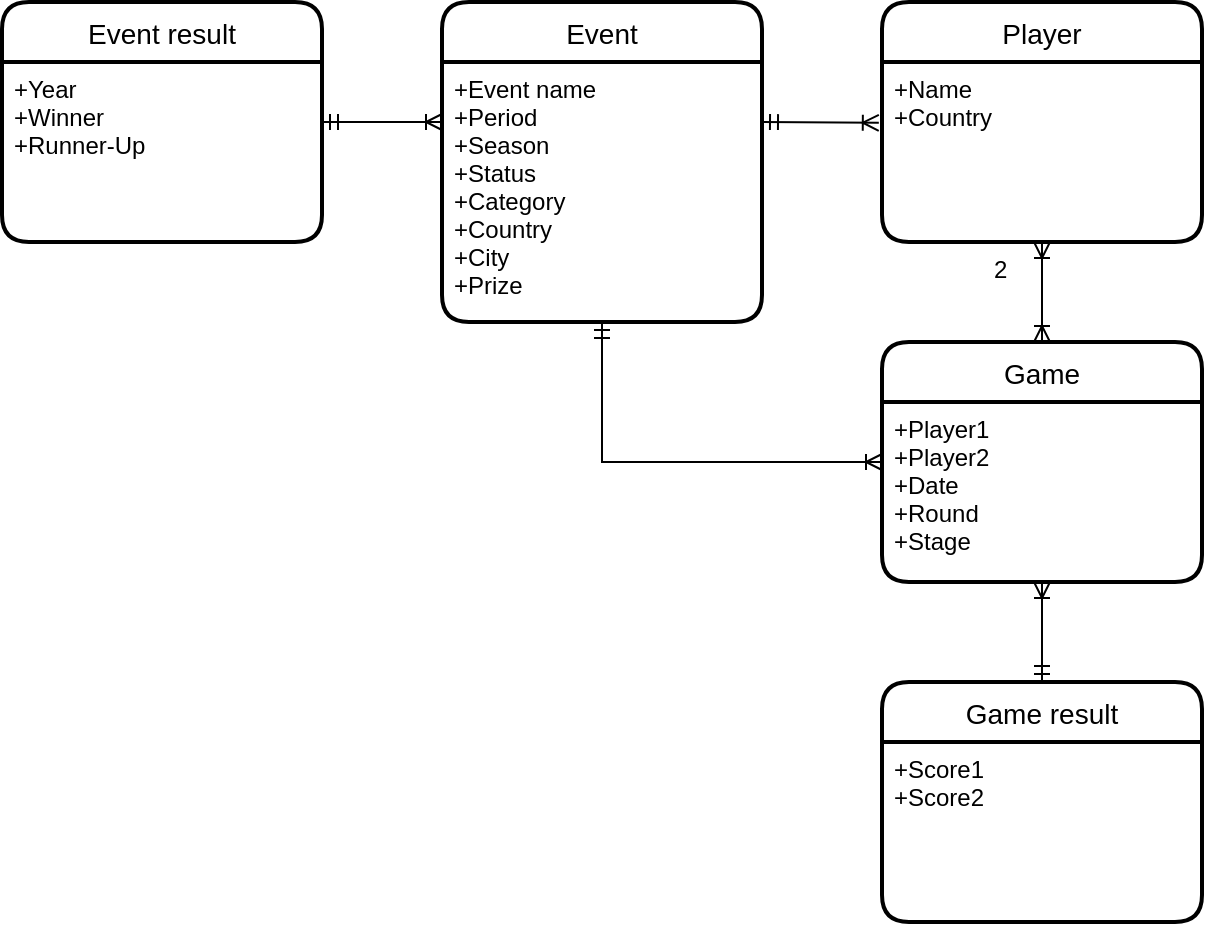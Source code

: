 <mxfile version="17.5.1" type="device" pages="3"><diagram id="_Rdcwujugox-WT3yPlry" name="Page-1"><mxGraphModel dx="1108" dy="450" grid="1" gridSize="10" guides="1" tooltips="1" connect="1" arrows="1" fold="1" page="1" pageScale="1" pageWidth="827" pageHeight="1169" background="none" math="0" shadow="0"><root><mxCell id="0"/><mxCell id="1" parent="0"/><mxCell id="Av1cnG8Iw52a4fiLnlir-1" value="Player" style="swimlane;childLayout=stackLayout;horizontal=1;startSize=30;horizontalStack=0;rounded=1;fontSize=14;fontStyle=0;strokeWidth=2;resizeParent=0;resizeLast=1;shadow=0;dashed=0;align=center;" parent="1" vertex="1"><mxGeometry x="450" y="40" width="160" height="120" as="geometry"/></mxCell><mxCell id="Av1cnG8Iw52a4fiLnlir-2" value="+Name&#10;+Country&#10;&#10;" style="align=left;strokeColor=none;fillColor=none;spacingLeft=4;fontSize=12;verticalAlign=top;resizable=0;rotatable=0;part=1;" parent="Av1cnG8Iw52a4fiLnlir-1" vertex="1"><mxGeometry y="30" width="160" height="90" as="geometry"/></mxCell><mxCell id="Av1cnG8Iw52a4fiLnlir-3" value="Game" style="swimlane;childLayout=stackLayout;horizontal=1;startSize=30;horizontalStack=0;rounded=1;fontSize=14;fontStyle=0;strokeWidth=2;resizeParent=0;resizeLast=1;shadow=0;dashed=0;align=center;" parent="1" vertex="1"><mxGeometry x="450" y="210" width="160" height="120" as="geometry"/></mxCell><mxCell id="Av1cnG8Iw52a4fiLnlir-4" value="+Player1&#10;+Player2&#10;+Date&#10;+Round&#10;+Stage" style="align=left;strokeColor=none;fillColor=none;spacingLeft=4;fontSize=12;verticalAlign=top;resizable=0;rotatable=0;part=1;" parent="Av1cnG8Iw52a4fiLnlir-3" vertex="1"><mxGeometry y="30" width="160" height="90" as="geometry"/></mxCell><mxCell id="Av1cnG8Iw52a4fiLnlir-10" value="Game result" style="swimlane;childLayout=stackLayout;horizontal=1;startSize=30;horizontalStack=0;rounded=1;fontSize=14;fontStyle=0;strokeWidth=2;resizeParent=0;resizeLast=1;shadow=0;dashed=0;align=center;" parent="1" vertex="1"><mxGeometry x="450" y="380" width="160" height="120" as="geometry"/></mxCell><mxCell id="Av1cnG8Iw52a4fiLnlir-11" value="+Score1&#10;+Score2" style="align=left;strokeColor=none;fillColor=none;spacingLeft=4;fontSize=12;verticalAlign=top;resizable=0;rotatable=0;part=1;" parent="Av1cnG8Iw52a4fiLnlir-10" vertex="1"><mxGeometry y="30" width="160" height="90" as="geometry"/></mxCell><mxCell id="Av1cnG8Iw52a4fiLnlir-12" value="Event" style="swimlane;childLayout=stackLayout;horizontal=1;startSize=30;horizontalStack=0;rounded=1;fontSize=14;fontStyle=0;strokeWidth=2;resizeParent=0;resizeLast=1;shadow=0;dashed=0;align=center;" parent="1" vertex="1"><mxGeometry x="230" y="40" width="160" height="160" as="geometry"/></mxCell><mxCell id="Av1cnG8Iw52a4fiLnlir-13" value="+Event name&#10;+Period&#10;+Season&#10;+Status&#10;+Category&#10;+Country&#10;+City&#10;+Prize" style="align=left;strokeColor=none;fillColor=none;spacingLeft=4;fontSize=12;verticalAlign=top;resizable=0;rotatable=0;part=1;" parent="Av1cnG8Iw52a4fiLnlir-12" vertex="1"><mxGeometry y="30" width="160" height="130" as="geometry"/></mxCell><mxCell id="Av1cnG8Iw52a4fiLnlir-14" value="Event result" style="swimlane;childLayout=stackLayout;horizontal=1;startSize=30;horizontalStack=0;rounded=1;fontSize=14;fontStyle=0;strokeWidth=2;resizeParent=0;resizeLast=1;shadow=0;dashed=0;align=center;" parent="1" vertex="1"><mxGeometry x="10" y="40" width="160" height="120" as="geometry"/></mxCell><mxCell id="Av1cnG8Iw52a4fiLnlir-15" value="+Year&#10;+Winner&#10;+Runner-Up" style="align=left;strokeColor=none;fillColor=none;spacingLeft=4;fontSize=12;verticalAlign=top;resizable=0;rotatable=0;part=1;" parent="Av1cnG8Iw52a4fiLnlir-14" vertex="1"><mxGeometry y="30" width="160" height="90" as="geometry"/></mxCell><mxCell id="Av1cnG8Iw52a4fiLnlir-18" value="" style="edgeStyle=entityRelationEdgeStyle;fontSize=12;html=1;endArrow=ERoneToMany;startArrow=ERmandOne;rounded=0;entryX=0.5;entryY=1;entryDx=0;entryDy=0;exitX=0.5;exitY=0;exitDx=0;exitDy=0;strokeColor=none;" parent="1" source="Av1cnG8Iw52a4fiLnlir-10" target="Av1cnG8Iw52a4fiLnlir-4" edge="1"><mxGeometry width="100" height="100" relative="1" as="geometry"><mxPoint x="310" y="290" as="sourcePoint"/><mxPoint x="400" y="290" as="targetPoint"/></mxGeometry></mxCell><mxCell id="Av1cnG8Iw52a4fiLnlir-19" value="" style="fontSize=12;html=1;endArrow=ERoneToMany;startArrow=ERmandOne;rounded=0;strokeColor=default;verticalAlign=middle;horizontal=1;entryX=0.5;entryY=1;entryDx=0;entryDy=0;exitX=0.5;exitY=0;exitDx=0;exitDy=0;" parent="1" source="Av1cnG8Iw52a4fiLnlir-10" target="Av1cnG8Iw52a4fiLnlir-4" edge="1"><mxGeometry width="100" height="100" relative="1" as="geometry"><mxPoint x="230" y="432.353" as="sourcePoint"/><mxPoint x="290" y="290" as="targetPoint"/></mxGeometry></mxCell><mxCell id="Av1cnG8Iw52a4fiLnlir-20" value="" style="fontSize=12;html=1;endArrow=ERoneToMany;startArrow=ERoneToMany;rounded=0;strokeColor=default;entryX=0.5;entryY=1;entryDx=0;entryDy=0;exitX=0.5;exitY=0;exitDx=0;exitDy=0;" parent="1" source="Av1cnG8Iw52a4fiLnlir-3" target="Av1cnG8Iw52a4fiLnlir-2" edge="1"><mxGeometry width="100" height="100" relative="1" as="geometry"><mxPoint x="310" y="290" as="sourcePoint"/><mxPoint x="410" y="190" as="targetPoint"/></mxGeometry></mxCell><mxCell id="Av1cnG8Iw52a4fiLnlir-21" value="" style="fontSize=12;html=1;endArrow=ERoneToMany;startArrow=ERmandOne;rounded=0;strokeColor=default;entryX=-0.01;entryY=0.338;entryDx=0;entryDy=0;entryPerimeter=0;" parent="1" target="Av1cnG8Iw52a4fiLnlir-2" edge="1"><mxGeometry width="100" height="100" relative="1" as="geometry"><mxPoint x="390" y="100" as="sourcePoint"/><mxPoint x="420" y="115" as="targetPoint"/></mxGeometry></mxCell><mxCell id="Av1cnG8Iw52a4fiLnlir-22" value="" style="fontSize=12;html=1;endArrow=ERoneToMany;startArrow=ERmandOne;rounded=0;strokeColor=default;" parent="1" edge="1"><mxGeometry width="100" height="100" relative="1" as="geometry"><mxPoint x="170" y="100" as="sourcePoint"/><mxPoint x="230" y="100" as="targetPoint"/></mxGeometry></mxCell><mxCell id="Av1cnG8Iw52a4fiLnlir-23" value="2" style="text;strokeColor=none;fillColor=none;spacingLeft=4;spacingRight=4;overflow=hidden;rotatable=0;points=[[0,0.5],[1,0.5]];portConstraint=eastwest;fontSize=12;" parent="1" vertex="1"><mxGeometry x="500" y="160" width="40" height="30" as="geometry"/></mxCell><mxCell id="Av1cnG8Iw52a4fiLnlir-24" value="" style="fontSize=12;html=1;endArrow=ERoneToMany;startArrow=ERmandOne;rounded=0;strokeColor=default;exitX=0.5;exitY=1;exitDx=0;exitDy=0;edgeStyle=orthogonalEdgeStyle;entryX=0;entryY=0.5;entryDx=0;entryDy=0;" parent="1" source="Av1cnG8Iw52a4fiLnlir-13" target="Av1cnG8Iw52a4fiLnlir-3" edge="1"><mxGeometry width="100" height="100" relative="1" as="geometry"><mxPoint x="310" y="290" as="sourcePoint"/><mxPoint x="310" y="300" as="targetPoint"/></mxGeometry></mxCell></root></mxGraphModel></diagram><diagram id="TTGKBb5my2imLA6kCFBj" name="Page-2"><mxGraphModel dx="1477" dy="600" grid="1" gridSize="10" guides="1" tooltips="1" connect="1" arrows="1" fold="1" page="1" pageScale="1" pageWidth="827" pageHeight="1169" math="0" shadow="0"><root><mxCell id="0"/><mxCell id="1" parent="0"/><mxCell id="MxFogXABparuhC2b75MA-1" value="Players" style="shape=table;startSize=30;container=1;collapsible=1;childLayout=tableLayout;fixedRows=1;rowLines=0;fontStyle=1;align=center;resizeLast=1;" parent="1" vertex="1"><mxGeometry x="400" y="45" width="190" height="130" as="geometry"><mxRectangle x="500" y="50" width="80" height="30" as="alternateBounds"/></mxGeometry></mxCell><mxCell id="qrtWbS9Blk7L4atx3mS_-1" value="" style="shape=tableRow;horizontal=0;startSize=0;swimlaneHead=0;swimlaneBody=0;fillColor=none;collapsible=0;dropTarget=0;points=[[0,0.5],[1,0.5]];portConstraint=eastwest;top=0;left=0;right=0;bottom=1;" parent="MxFogXABparuhC2b75MA-1" vertex="1"><mxGeometry y="30" width="190" height="30" as="geometry"/></mxCell><mxCell id="qrtWbS9Blk7L4atx3mS_-2" value="PK" style="shape=partialRectangle;connectable=0;fillColor=none;top=0;left=0;bottom=0;right=0;fontStyle=1;overflow=hidden;" parent="qrtWbS9Blk7L4atx3mS_-1" vertex="1"><mxGeometry width="60" height="30" as="geometry"><mxRectangle width="60" height="30" as="alternateBounds"/></mxGeometry></mxCell><mxCell id="qrtWbS9Blk7L4atx3mS_-3" value="ID(Int)" style="shape=partialRectangle;connectable=0;fillColor=none;top=0;left=0;bottom=0;right=0;align=left;spacingLeft=6;fontStyle=5;overflow=hidden;" parent="qrtWbS9Blk7L4atx3mS_-1" vertex="1"><mxGeometry x="60" width="130" height="30" as="geometry"><mxRectangle width="130" height="30" as="alternateBounds"/></mxGeometry></mxCell><mxCell id="MxFogXABparuhC2b75MA-5" value="" style="shape=tableRow;horizontal=0;startSize=0;swimlaneHead=0;swimlaneBody=0;fillColor=none;collapsible=0;dropTarget=0;points=[[0,0.5],[1,0.5]];portConstraint=eastwest;top=0;left=0;right=0;bottom=0;" parent="MxFogXABparuhC2b75MA-1" vertex="1"><mxGeometry y="60" width="190" height="30" as="geometry"/></mxCell><mxCell id="MxFogXABparuhC2b75MA-6" value="" style="shape=partialRectangle;connectable=0;fillColor=none;top=0;left=0;bottom=0;right=0;editable=1;overflow=hidden;" parent="MxFogXABparuhC2b75MA-5" vertex="1"><mxGeometry width="60" height="30" as="geometry"><mxRectangle width="60" height="30" as="alternateBounds"/></mxGeometry></mxCell><mxCell id="MxFogXABparuhC2b75MA-7" value="Country(String)" style="shape=partialRectangle;connectable=0;fillColor=none;top=0;left=0;bottom=0;right=0;align=left;spacingLeft=6;overflow=hidden;" parent="MxFogXABparuhC2b75MA-5" vertex="1"><mxGeometry x="60" width="130" height="30" as="geometry"><mxRectangle width="130" height="30" as="alternateBounds"/></mxGeometry></mxCell><mxCell id="caNvFgbMIkK2kxJYzI7p-4" value="" style="shape=tableRow;horizontal=0;startSize=0;swimlaneHead=0;swimlaneBody=0;fillColor=none;collapsible=0;dropTarget=0;points=[[0,0.5],[1,0.5]];portConstraint=eastwest;top=0;left=0;right=0;bottom=0;" parent="MxFogXABparuhC2b75MA-1" vertex="1"><mxGeometry y="90" width="190" height="30" as="geometry"/></mxCell><mxCell id="caNvFgbMIkK2kxJYzI7p-5" value="" style="shape=partialRectangle;connectable=0;fillColor=none;top=0;left=0;bottom=0;right=0;editable=1;overflow=hidden;" parent="caNvFgbMIkK2kxJYzI7p-4" vertex="1"><mxGeometry width="60" height="30" as="geometry"><mxRectangle width="60" height="30" as="alternateBounds"/></mxGeometry></mxCell><mxCell id="caNvFgbMIkK2kxJYzI7p-6" value="Name(String)" style="shape=partialRectangle;connectable=0;fillColor=none;top=0;left=0;bottom=0;right=0;align=left;spacingLeft=6;overflow=hidden;" parent="caNvFgbMIkK2kxJYzI7p-4" vertex="1"><mxGeometry x="60" width="130" height="30" as="geometry"><mxRectangle width="130" height="30" as="alternateBounds"/></mxGeometry></mxCell><mxCell id="cGBxWHu0pCa4OHHbGDls-1" value="Events" style="shape=table;startSize=30;container=1;collapsible=1;childLayout=tableLayout;fixedRows=1;rowLines=0;fontStyle=1;align=center;resizeLast=1;" parent="1" vertex="1"><mxGeometry x="40" y="45" width="200" height="370" as="geometry"><mxRectangle x="224" y="45" width="70" height="30" as="alternateBounds"/></mxGeometry></mxCell><mxCell id="wzJ5uEYZxmgEBnmTvGUg-1" value="" style="shape=tableRow;horizontal=0;startSize=0;swimlaneHead=0;swimlaneBody=0;fillColor=none;collapsible=0;dropTarget=0;points=[[0,0.5],[1,0.5]];portConstraint=eastwest;top=0;left=0;right=0;bottom=1;" parent="cGBxWHu0pCa4OHHbGDls-1" vertex="1"><mxGeometry y="30" width="200" height="40" as="geometry"/></mxCell><mxCell id="wzJ5uEYZxmgEBnmTvGUg-2" value="PK" style="shape=partialRectangle;connectable=0;fillColor=none;top=0;left=0;bottom=0;right=0;fontStyle=1;overflow=hidden;" parent="wzJ5uEYZxmgEBnmTvGUg-1" vertex="1"><mxGeometry width="60" height="40" as="geometry"><mxRectangle width="60" height="40" as="alternateBounds"/></mxGeometry></mxCell><mxCell id="wzJ5uEYZxmgEBnmTvGUg-3" value="Name(String)" style="shape=partialRectangle;connectable=0;fillColor=none;top=0;left=0;bottom=0;right=0;align=left;spacingLeft=6;fontStyle=5;overflow=hidden;" parent="wzJ5uEYZxmgEBnmTvGUg-1" vertex="1"><mxGeometry x="60" width="140" height="40" as="geometry"><mxRectangle width="140" height="40" as="alternateBounds"/></mxGeometry></mxCell><mxCell id="tbH30lUHxOgEZ9AIYmad-1" value="" style="shape=tableRow;horizontal=0;startSize=0;swimlaneHead=0;swimlaneBody=0;fillColor=none;collapsible=0;dropTarget=0;points=[[0,0.5],[1,0.5]];portConstraint=eastwest;top=0;left=0;right=0;bottom=1;" parent="cGBxWHu0pCa4OHHbGDls-1" vertex="1"><mxGeometry y="70" width="200" height="40" as="geometry"/></mxCell><mxCell id="tbH30lUHxOgEZ9AIYmad-2" value="FK1" style="shape=partialRectangle;connectable=0;fillColor=none;top=0;left=0;bottom=0;right=0;fontStyle=1;overflow=hidden;" parent="tbH30lUHxOgEZ9AIYmad-1" vertex="1"><mxGeometry width="60" height="40" as="geometry"><mxRectangle width="60" height="40" as="alternateBounds"/></mxGeometry></mxCell><mxCell id="tbH30lUHxOgEZ9AIYmad-3" value="Players ID(Int)" style="shape=partialRectangle;connectable=0;fillColor=none;top=0;left=0;bottom=0;right=0;align=left;spacingLeft=6;fontStyle=5;overflow=hidden;" parent="tbH30lUHxOgEZ9AIYmad-1" vertex="1"><mxGeometry x="60" width="140" height="40" as="geometry"><mxRectangle width="140" height="40" as="alternateBounds"/></mxGeometry></mxCell><mxCell id="cGBxWHu0pCa4OHHbGDls-2" value="" style="shape=tableRow;horizontal=0;startSize=0;swimlaneHead=0;swimlaneBody=0;fillColor=none;collapsible=0;dropTarget=0;points=[[0,0.5],[1,0.5]];portConstraint=eastwest;top=0;left=0;right=0;bottom=1;" parent="cGBxWHu0pCa4OHHbGDls-1" vertex="1"><mxGeometry y="110" width="200" height="40" as="geometry"/></mxCell><mxCell id="cGBxWHu0pCa4OHHbGDls-3" value="FK2" style="shape=partialRectangle;connectable=0;fillColor=none;top=0;left=0;bottom=0;right=0;fontStyle=1;overflow=hidden;" parent="cGBxWHu0pCa4OHHbGDls-2" vertex="1"><mxGeometry width="60" height="40" as="geometry"><mxRectangle width="60" height="40" as="alternateBounds"/></mxGeometry></mxCell><mxCell id="cGBxWHu0pCa4OHHbGDls-4" value="Game ID(Int)" style="shape=partialRectangle;connectable=0;fillColor=none;top=0;left=0;bottom=0;right=0;align=left;spacingLeft=6;fontStyle=5;overflow=hidden;" parent="cGBxWHu0pCa4OHHbGDls-2" vertex="1"><mxGeometry x="60" width="140" height="40" as="geometry"><mxRectangle width="140" height="40" as="alternateBounds"/></mxGeometry></mxCell><mxCell id="cGBxWHu0pCa4OHHbGDls-5" value="" style="shape=tableRow;horizontal=0;startSize=0;swimlaneHead=0;swimlaneBody=0;fillColor=none;collapsible=0;dropTarget=0;points=[[0,0.5],[1,0.5]];portConstraint=eastwest;top=0;left=0;right=0;bottom=0;" parent="cGBxWHu0pCa4OHHbGDls-1" vertex="1"><mxGeometry y="150" width="200" height="30" as="geometry"/></mxCell><mxCell id="cGBxWHu0pCa4OHHbGDls-6" value="" style="shape=partialRectangle;connectable=0;fillColor=none;top=0;left=0;bottom=0;right=0;editable=1;overflow=hidden;" parent="cGBxWHu0pCa4OHHbGDls-5" vertex="1"><mxGeometry width="60" height="30" as="geometry"><mxRectangle width="60" height="30" as="alternateBounds"/></mxGeometry></mxCell><mxCell id="cGBxWHu0pCa4OHHbGDls-7" value="Period(Datetime)" style="shape=partialRectangle;connectable=0;fillColor=none;top=0;left=0;bottom=0;right=0;align=left;spacingLeft=6;overflow=hidden;" parent="cGBxWHu0pCa4OHHbGDls-5" vertex="1"><mxGeometry x="60" width="140" height="30" as="geometry"><mxRectangle width="140" height="30" as="alternateBounds"/></mxGeometry></mxCell><mxCell id="cGBxWHu0pCa4OHHbGDls-8" value="" style="shape=tableRow;horizontal=0;startSize=0;swimlaneHead=0;swimlaneBody=0;fillColor=none;collapsible=0;dropTarget=0;points=[[0,0.5],[1,0.5]];portConstraint=eastwest;top=0;left=0;right=0;bottom=0;" parent="cGBxWHu0pCa4OHHbGDls-1" vertex="1"><mxGeometry y="180" width="200" height="30" as="geometry"/></mxCell><mxCell id="cGBxWHu0pCa4OHHbGDls-9" value="" style="shape=partialRectangle;connectable=0;fillColor=none;top=0;left=0;bottom=0;right=0;editable=1;overflow=hidden;" parent="cGBxWHu0pCa4OHHbGDls-8" vertex="1"><mxGeometry width="60" height="30" as="geometry"><mxRectangle width="60" height="30" as="alternateBounds"/></mxGeometry></mxCell><mxCell id="cGBxWHu0pCa4OHHbGDls-10" value="Season(Int)" style="shape=partialRectangle;connectable=0;fillColor=none;top=0;left=0;bottom=0;right=0;align=left;spacingLeft=6;overflow=hidden;" parent="cGBxWHu0pCa4OHHbGDls-8" vertex="1"><mxGeometry x="60" width="140" height="30" as="geometry"><mxRectangle width="140" height="30" as="alternateBounds"/></mxGeometry></mxCell><mxCell id="cGBxWHu0pCa4OHHbGDls-11" value="" style="shape=tableRow;horizontal=0;startSize=0;swimlaneHead=0;swimlaneBody=0;fillColor=none;collapsible=0;dropTarget=0;points=[[0,0.5],[1,0.5]];portConstraint=eastwest;top=0;left=0;right=0;bottom=0;" parent="cGBxWHu0pCa4OHHbGDls-1" vertex="1"><mxGeometry y="210" width="200" height="30" as="geometry"/></mxCell><mxCell id="cGBxWHu0pCa4OHHbGDls-12" value="" style="shape=partialRectangle;connectable=0;fillColor=none;top=0;left=0;bottom=0;right=0;editable=1;overflow=hidden;" parent="cGBxWHu0pCa4OHHbGDls-11" vertex="1"><mxGeometry width="60" height="30" as="geometry"><mxRectangle width="60" height="30" as="alternateBounds"/></mxGeometry></mxCell><mxCell id="cGBxWHu0pCa4OHHbGDls-13" value="Status(String)" style="shape=partialRectangle;connectable=0;fillColor=none;top=0;left=0;bottom=0;right=0;align=left;spacingLeft=6;overflow=hidden;" parent="cGBxWHu0pCa4OHHbGDls-11" vertex="1"><mxGeometry x="60" width="140" height="30" as="geometry"><mxRectangle width="140" height="30" as="alternateBounds"/></mxGeometry></mxCell><mxCell id="4QvHXVtO6ZL0Z9vosDmT-1" value="" style="shape=tableRow;horizontal=0;startSize=0;swimlaneHead=0;swimlaneBody=0;fillColor=none;collapsible=0;dropTarget=0;points=[[0,0.5],[1,0.5]];portConstraint=eastwest;top=0;left=0;right=0;bottom=0;" parent="cGBxWHu0pCa4OHHbGDls-1" vertex="1"><mxGeometry y="240" width="200" height="30" as="geometry"/></mxCell><mxCell id="4QvHXVtO6ZL0Z9vosDmT-2" value="" style="shape=partialRectangle;connectable=0;fillColor=none;top=0;left=0;bottom=0;right=0;editable=1;overflow=hidden;" parent="4QvHXVtO6ZL0Z9vosDmT-1" vertex="1"><mxGeometry width="60" height="30" as="geometry"><mxRectangle width="60" height="30" as="alternateBounds"/></mxGeometry></mxCell><mxCell id="4QvHXVtO6ZL0Z9vosDmT-3" value="Category(String)" style="shape=partialRectangle;connectable=0;fillColor=none;top=0;left=0;bottom=0;right=0;align=left;spacingLeft=6;overflow=hidden;" parent="4QvHXVtO6ZL0Z9vosDmT-1" vertex="1"><mxGeometry x="60" width="140" height="30" as="geometry"><mxRectangle width="140" height="30" as="alternateBounds"/></mxGeometry></mxCell><mxCell id="Y1nZRxfl8864K5-ym632-1" value="" style="shape=tableRow;horizontal=0;startSize=0;swimlaneHead=0;swimlaneBody=0;fillColor=none;collapsible=0;dropTarget=0;points=[[0,0.5],[1,0.5]];portConstraint=eastwest;top=0;left=0;right=0;bottom=0;" vertex="1" parent="cGBxWHu0pCa4OHHbGDls-1"><mxGeometry y="270" width="200" height="30" as="geometry"/></mxCell><mxCell id="Y1nZRxfl8864K5-ym632-2" value="" style="shape=partialRectangle;connectable=0;fillColor=none;top=0;left=0;bottom=0;right=0;editable=1;overflow=hidden;" vertex="1" parent="Y1nZRxfl8864K5-ym632-1"><mxGeometry width="60" height="30" as="geometry"><mxRectangle width="60" height="30" as="alternateBounds"/></mxGeometry></mxCell><mxCell id="Y1nZRxfl8864K5-ym632-3" value="Country(String)" style="shape=partialRectangle;connectable=0;fillColor=none;top=0;left=0;bottom=0;right=0;align=left;spacingLeft=6;overflow=hidden;" vertex="1" parent="Y1nZRxfl8864K5-ym632-1"><mxGeometry x="60" width="140" height="30" as="geometry"><mxRectangle width="140" height="30" as="alternateBounds"/></mxGeometry></mxCell><mxCell id="eNK96AB617AlQjICdmd9-1" value="" style="shape=tableRow;horizontal=0;startSize=0;swimlaneHead=0;swimlaneBody=0;fillColor=none;collapsible=0;dropTarget=0;points=[[0,0.5],[1,0.5]];portConstraint=eastwest;top=0;left=0;right=0;bottom=0;" vertex="1" parent="cGBxWHu0pCa4OHHbGDls-1"><mxGeometry y="300" width="200" height="30" as="geometry"/></mxCell><mxCell id="eNK96AB617AlQjICdmd9-2" value="" style="shape=partialRectangle;connectable=0;fillColor=none;top=0;left=0;bottom=0;right=0;editable=1;overflow=hidden;" vertex="1" parent="eNK96AB617AlQjICdmd9-1"><mxGeometry width="60" height="30" as="geometry"><mxRectangle width="60" height="30" as="alternateBounds"/></mxGeometry></mxCell><mxCell id="eNK96AB617AlQjICdmd9-3" value="City(String)" style="shape=partialRectangle;connectable=0;fillColor=none;top=0;left=0;bottom=0;right=0;align=left;spacingLeft=6;overflow=hidden;" vertex="1" parent="eNK96AB617AlQjICdmd9-1"><mxGeometry x="60" width="140" height="30" as="geometry"><mxRectangle width="140" height="30" as="alternateBounds"/></mxGeometry></mxCell><mxCell id="11gLTLQ6C6TgqyhSOGLk-1" value="" style="shape=tableRow;horizontal=0;startSize=0;swimlaneHead=0;swimlaneBody=0;fillColor=none;collapsible=0;dropTarget=0;points=[[0,0.5],[1,0.5]];portConstraint=eastwest;top=0;left=0;right=0;bottom=0;" vertex="1" parent="cGBxWHu0pCa4OHHbGDls-1"><mxGeometry y="330" width="200" height="30" as="geometry"/></mxCell><mxCell id="11gLTLQ6C6TgqyhSOGLk-2" value="" style="shape=partialRectangle;connectable=0;fillColor=none;top=0;left=0;bottom=0;right=0;editable=1;overflow=hidden;" vertex="1" parent="11gLTLQ6C6TgqyhSOGLk-1"><mxGeometry width="60" height="30" as="geometry"><mxRectangle width="60" height="30" as="alternateBounds"/></mxGeometry></mxCell><mxCell id="11gLTLQ6C6TgqyhSOGLk-3" value="Prize(Int)" style="shape=partialRectangle;connectable=0;fillColor=none;top=0;left=0;bottom=0;right=0;align=left;spacingLeft=6;overflow=hidden;" vertex="1" parent="11gLTLQ6C6TgqyhSOGLk-1"><mxGeometry x="60" width="140" height="30" as="geometry"><mxRectangle width="140" height="30" as="alternateBounds"/></mxGeometry></mxCell><mxCell id="tykwFwpMgBu7zWz0Baxg-1" value="Games" style="shape=table;startSize=30;container=1;collapsible=1;childLayout=tableLayout;fixedRows=1;rowLines=0;fontStyle=1;align=center;resizeLast=1;" parent="1" vertex="1"><mxGeometry x="405" y="250" width="180" height="220.0" as="geometry"/></mxCell><mxCell id="lFSfBv0ROgjHOHGcGzrP-1" value="" style="shape=tableRow;horizontal=0;startSize=0;swimlaneHead=0;swimlaneBody=0;fillColor=none;collapsible=0;dropTarget=0;points=[[0,0.5],[1,0.5]];portConstraint=eastwest;top=0;left=0;right=0;bottom=1;" parent="tykwFwpMgBu7zWz0Baxg-1" vertex="1"><mxGeometry y="30" width="180" height="30" as="geometry"/></mxCell><mxCell id="lFSfBv0ROgjHOHGcGzrP-2" value="PK" style="shape=partialRectangle;connectable=0;fillColor=none;top=0;left=0;bottom=0;right=0;fontStyle=1;overflow=hidden;" parent="lFSfBv0ROgjHOHGcGzrP-1" vertex="1"><mxGeometry width="60" height="30" as="geometry"><mxRectangle width="60" height="30" as="alternateBounds"/></mxGeometry></mxCell><mxCell id="lFSfBv0ROgjHOHGcGzrP-3" value="ID(String)" style="shape=partialRectangle;connectable=0;fillColor=none;top=0;left=0;bottom=0;right=0;align=left;spacingLeft=6;fontStyle=5;overflow=hidden;" parent="lFSfBv0ROgjHOHGcGzrP-1" vertex="1"><mxGeometry x="60" width="120" height="30" as="geometry"><mxRectangle width="120" height="30" as="alternateBounds"/></mxGeometry></mxCell><mxCell id="tykwFwpMgBu7zWz0Baxg-5" value="" style="shape=tableRow;horizontal=0;startSize=0;swimlaneHead=0;swimlaneBody=0;fillColor=none;collapsible=0;dropTarget=0;points=[[0,0.5],[1,0.5]];portConstraint=eastwest;top=0;left=0;right=0;bottom=0;" parent="tykwFwpMgBu7zWz0Baxg-1" vertex="1"><mxGeometry y="60" width="180" height="30" as="geometry"/></mxCell><mxCell id="tykwFwpMgBu7zWz0Baxg-6" value="" style="shape=partialRectangle;connectable=0;fillColor=none;top=0;left=0;bottom=0;right=0;editable=1;overflow=hidden;" parent="tykwFwpMgBu7zWz0Baxg-5" vertex="1"><mxGeometry width="60" height="30" as="geometry"><mxRectangle width="60" height="30" as="alternateBounds"/></mxGeometry></mxCell><mxCell id="tykwFwpMgBu7zWz0Baxg-7" value="Player1(String)" style="shape=partialRectangle;connectable=0;fillColor=none;top=0;left=0;bottom=0;right=0;align=left;spacingLeft=6;overflow=hidden;" parent="tykwFwpMgBu7zWz0Baxg-5" vertex="1"><mxGeometry x="60" width="120" height="30" as="geometry"><mxRectangle width="120" height="30" as="alternateBounds"/></mxGeometry></mxCell><mxCell id="tykwFwpMgBu7zWz0Baxg-8" value="" style="shape=tableRow;horizontal=0;startSize=0;swimlaneHead=0;swimlaneBody=0;fillColor=none;collapsible=0;dropTarget=0;points=[[0,0.5],[1,0.5]];portConstraint=eastwest;top=0;left=0;right=0;bottom=0;" parent="tykwFwpMgBu7zWz0Baxg-1" vertex="1"><mxGeometry y="90" width="180" height="30" as="geometry"/></mxCell><mxCell id="tykwFwpMgBu7zWz0Baxg-9" value="" style="shape=partialRectangle;connectable=0;fillColor=none;top=0;left=0;bottom=0;right=0;editable=1;overflow=hidden;" parent="tykwFwpMgBu7zWz0Baxg-8" vertex="1"><mxGeometry width="60" height="30" as="geometry"><mxRectangle width="60" height="30" as="alternateBounds"/></mxGeometry></mxCell><mxCell id="tykwFwpMgBu7zWz0Baxg-10" value="Player2(String)" style="shape=partialRectangle;connectable=0;fillColor=none;top=0;left=0;bottom=0;right=0;align=left;spacingLeft=6;overflow=hidden;" parent="tykwFwpMgBu7zWz0Baxg-8" vertex="1"><mxGeometry x="60" width="120" height="30" as="geometry"><mxRectangle width="120" height="30" as="alternateBounds"/></mxGeometry></mxCell><mxCell id="tykwFwpMgBu7zWz0Baxg-11" value="" style="shape=tableRow;horizontal=0;startSize=0;swimlaneHead=0;swimlaneBody=0;fillColor=none;collapsible=0;dropTarget=0;points=[[0,0.5],[1,0.5]];portConstraint=eastwest;top=0;left=0;right=0;bottom=0;" parent="tykwFwpMgBu7zWz0Baxg-1" vertex="1"><mxGeometry y="120" width="180" height="30" as="geometry"/></mxCell><mxCell id="tykwFwpMgBu7zWz0Baxg-12" value="" style="shape=partialRectangle;connectable=0;fillColor=none;top=0;left=0;bottom=0;right=0;editable=1;overflow=hidden;" parent="tykwFwpMgBu7zWz0Baxg-11" vertex="1"><mxGeometry width="60" height="30" as="geometry"><mxRectangle width="60" height="30" as="alternateBounds"/></mxGeometry></mxCell><mxCell id="tykwFwpMgBu7zWz0Baxg-13" value="Date(Datetime)" style="shape=partialRectangle;connectable=0;fillColor=none;top=0;left=0;bottom=0;right=0;align=left;spacingLeft=6;overflow=hidden;" parent="tykwFwpMgBu7zWz0Baxg-11" vertex="1"><mxGeometry x="60" width="120" height="30" as="geometry"><mxRectangle width="120" height="30" as="alternateBounds"/></mxGeometry></mxCell><mxCell id="nlsWDVjRLa8fFSEVxNvq-1" value="" style="shape=tableRow;horizontal=0;startSize=0;swimlaneHead=0;swimlaneBody=0;fillColor=none;collapsible=0;dropTarget=0;points=[[0,0.5],[1,0.5]];portConstraint=eastwest;top=0;left=0;right=0;bottom=0;" vertex="1" parent="tykwFwpMgBu7zWz0Baxg-1"><mxGeometry y="150" width="180" height="30" as="geometry"/></mxCell><mxCell id="nlsWDVjRLa8fFSEVxNvq-2" value="" style="shape=partialRectangle;connectable=0;fillColor=none;top=0;left=0;bottom=0;right=0;editable=1;overflow=hidden;" vertex="1" parent="nlsWDVjRLa8fFSEVxNvq-1"><mxGeometry width="60" height="30" as="geometry"><mxRectangle width="60" height="30" as="alternateBounds"/></mxGeometry></mxCell><mxCell id="nlsWDVjRLa8fFSEVxNvq-3" value="Best of(Int)" style="shape=partialRectangle;connectable=0;fillColor=none;top=0;left=0;bottom=0;right=0;align=left;spacingLeft=6;overflow=hidden;" vertex="1" parent="nlsWDVjRLa8fFSEVxNvq-1"><mxGeometry x="60" width="120" height="30" as="geometry"><mxRectangle width="120" height="30" as="alternateBounds"/></mxGeometry></mxCell><mxCell id="nlsWDVjRLa8fFSEVxNvq-4" value="" style="shape=tableRow;horizontal=0;startSize=0;swimlaneHead=0;swimlaneBody=0;fillColor=none;collapsible=0;dropTarget=0;points=[[0,0.5],[1,0.5]];portConstraint=eastwest;top=0;left=0;right=0;bottom=0;" vertex="1" parent="tykwFwpMgBu7zWz0Baxg-1"><mxGeometry y="180" width="180" height="30" as="geometry"/></mxCell><mxCell id="nlsWDVjRLa8fFSEVxNvq-5" value="" style="shape=partialRectangle;connectable=0;fillColor=none;top=0;left=0;bottom=0;right=0;editable=1;overflow=hidden;" vertex="1" parent="nlsWDVjRLa8fFSEVxNvq-4"><mxGeometry width="60" height="30" as="geometry"><mxRectangle width="60" height="30" as="alternateBounds"/></mxGeometry></mxCell><mxCell id="nlsWDVjRLa8fFSEVxNvq-6" value="Stage(string)" style="shape=partialRectangle;connectable=0;fillColor=none;top=0;left=0;bottom=0;right=0;align=left;spacingLeft=6;overflow=hidden;" vertex="1" parent="nlsWDVjRLa8fFSEVxNvq-4"><mxGeometry x="60" width="120" height="30" as="geometry"><mxRectangle width="120" height="30" as="alternateBounds"/></mxGeometry></mxCell><mxCell id="B7coWSAsCVvoOSuGJpBp-1" value="Games results" style="shape=table;startSize=30;container=1;collapsible=1;childLayout=tableLayout;fixedRows=1;rowLines=0;fontStyle=1;align=center;resizeLast=1;" parent="1" vertex="1"><mxGeometry x="405" y="490" width="180" height="150" as="geometry"/></mxCell><mxCell id="B7coWSAsCVvoOSuGJpBp-2" value="" style="shape=tableRow;horizontal=0;startSize=0;swimlaneHead=0;swimlaneBody=0;fillColor=none;collapsible=0;dropTarget=0;points=[[0,0.5],[1,0.5]];portConstraint=eastwest;top=0;left=0;right=0;bottom=1;" parent="B7coWSAsCVvoOSuGJpBp-1" vertex="1"><mxGeometry y="30" width="180" height="30" as="geometry"/></mxCell><mxCell id="B7coWSAsCVvoOSuGJpBp-3" value="FK1" style="shape=partialRectangle;connectable=0;fillColor=none;top=0;left=0;bottom=0;right=0;fontStyle=1;overflow=hidden;" parent="B7coWSAsCVvoOSuGJpBp-2" vertex="1"><mxGeometry width="30" height="30" as="geometry"><mxRectangle width="30" height="30" as="alternateBounds"/></mxGeometry></mxCell><mxCell id="B7coWSAsCVvoOSuGJpBp-4" value="Game ID(Int)" style="shape=partialRectangle;connectable=0;fillColor=none;top=0;left=0;bottom=0;right=0;align=left;spacingLeft=6;fontStyle=5;overflow=hidden;" parent="B7coWSAsCVvoOSuGJpBp-2" vertex="1"><mxGeometry x="30" width="150" height="30" as="geometry"><mxRectangle width="150" height="30" as="alternateBounds"/></mxGeometry></mxCell><mxCell id="B7coWSAsCVvoOSuGJpBp-5" value="" style="shape=tableRow;horizontal=0;startSize=0;swimlaneHead=0;swimlaneBody=0;fillColor=none;collapsible=0;dropTarget=0;points=[[0,0.5],[1,0.5]];portConstraint=eastwest;top=0;left=0;right=0;bottom=0;" parent="B7coWSAsCVvoOSuGJpBp-1" vertex="1"><mxGeometry y="60" width="180" height="30" as="geometry"/></mxCell><mxCell id="B7coWSAsCVvoOSuGJpBp-6" value="" style="shape=partialRectangle;connectable=0;fillColor=none;top=0;left=0;bottom=0;right=0;editable=1;overflow=hidden;" parent="B7coWSAsCVvoOSuGJpBp-5" vertex="1"><mxGeometry width="30" height="30" as="geometry"><mxRectangle width="30" height="30" as="alternateBounds"/></mxGeometry></mxCell><mxCell id="B7coWSAsCVvoOSuGJpBp-7" value="Score1(Int)" style="shape=partialRectangle;connectable=0;fillColor=none;top=0;left=0;bottom=0;right=0;align=left;spacingLeft=6;overflow=hidden;" parent="B7coWSAsCVvoOSuGJpBp-5" vertex="1"><mxGeometry x="30" width="150" height="30" as="geometry"><mxRectangle width="150" height="30" as="alternateBounds"/></mxGeometry></mxCell><mxCell id="B7coWSAsCVvoOSuGJpBp-8" value="" style="shape=tableRow;horizontal=0;startSize=0;swimlaneHead=0;swimlaneBody=0;fillColor=none;collapsible=0;dropTarget=0;points=[[0,0.5],[1,0.5]];portConstraint=eastwest;top=0;left=0;right=0;bottom=0;" parent="B7coWSAsCVvoOSuGJpBp-1" vertex="1"><mxGeometry y="90" width="180" height="30" as="geometry"/></mxCell><mxCell id="B7coWSAsCVvoOSuGJpBp-9" value="" style="shape=partialRectangle;connectable=0;fillColor=none;top=0;left=0;bottom=0;right=0;editable=1;overflow=hidden;" parent="B7coWSAsCVvoOSuGJpBp-8" vertex="1"><mxGeometry width="30" height="30" as="geometry"><mxRectangle width="30" height="30" as="alternateBounds"/></mxGeometry></mxCell><mxCell id="B7coWSAsCVvoOSuGJpBp-10" value="Score2(Int)" style="shape=partialRectangle;connectable=0;fillColor=none;top=0;left=0;bottom=0;right=0;align=left;spacingLeft=6;overflow=hidden;" parent="B7coWSAsCVvoOSuGJpBp-8" vertex="1"><mxGeometry x="30" width="150" height="30" as="geometry"><mxRectangle width="150" height="30" as="alternateBounds"/></mxGeometry></mxCell><mxCell id="B7coWSAsCVvoOSuGJpBp-11" value="" style="shape=tableRow;horizontal=0;startSize=0;swimlaneHead=0;swimlaneBody=0;fillColor=none;collapsible=0;dropTarget=0;points=[[0,0.5],[1,0.5]];portConstraint=eastwest;top=0;left=0;right=0;bottom=0;" parent="B7coWSAsCVvoOSuGJpBp-1" vertex="1"><mxGeometry y="120" width="180" height="20" as="geometry"/></mxCell><mxCell id="B7coWSAsCVvoOSuGJpBp-12" value="" style="shape=partialRectangle;connectable=0;fillColor=none;top=0;left=0;bottom=0;right=0;editable=1;overflow=hidden;" parent="B7coWSAsCVvoOSuGJpBp-11" vertex="1"><mxGeometry width="30" height="20" as="geometry"><mxRectangle width="30" height="20" as="alternateBounds"/></mxGeometry></mxCell><mxCell id="B7coWSAsCVvoOSuGJpBp-13" value="" style="shape=partialRectangle;connectable=0;fillColor=none;top=0;left=0;bottom=0;right=0;align=left;spacingLeft=6;overflow=hidden;" parent="B7coWSAsCVvoOSuGJpBp-11" vertex="1"><mxGeometry x="30" width="150" height="20" as="geometry"><mxRectangle width="150" height="20" as="alternateBounds"/></mxGeometry></mxCell><mxCell id="FSfHB69bjPS9ajeaePcv-1" value="Events results" style="shape=table;startSize=30;container=1;collapsible=1;childLayout=tableLayout;fixedRows=1;rowLines=0;fontStyle=1;align=center;resizeLast=1;" parent="1" vertex="1"><mxGeometry x="50" y="470" width="180" height="160" as="geometry"/></mxCell><mxCell id="FSfHB69bjPS9ajeaePcv-2" value="" style="shape=tableRow;horizontal=0;startSize=0;swimlaneHead=0;swimlaneBody=0;fillColor=none;collapsible=0;dropTarget=0;points=[[0,0.5],[1,0.5]];portConstraint=eastwest;top=0;left=0;right=0;bottom=1;" parent="FSfHB69bjPS9ajeaePcv-1" vertex="1"><mxGeometry y="30" width="180" height="30" as="geometry"/></mxCell><mxCell id="FSfHB69bjPS9ajeaePcv-3" value="FK1" style="shape=partialRectangle;connectable=0;fillColor=none;top=0;left=0;bottom=0;right=0;fontStyle=1;overflow=hidden;" parent="FSfHB69bjPS9ajeaePcv-2" vertex="1"><mxGeometry width="30" height="30" as="geometry"><mxRectangle width="30" height="30" as="alternateBounds"/></mxGeometry></mxCell><mxCell id="FSfHB69bjPS9ajeaePcv-4" value="Event name(String)" style="shape=partialRectangle;connectable=0;fillColor=none;top=0;left=0;bottom=0;right=0;align=left;spacingLeft=6;fontStyle=5;overflow=hidden;" parent="FSfHB69bjPS9ajeaePcv-2" vertex="1"><mxGeometry x="30" width="150" height="30" as="geometry"><mxRectangle width="150" height="30" as="alternateBounds"/></mxGeometry></mxCell><mxCell id="FSfHB69bjPS9ajeaePcv-5" value="" style="shape=tableRow;horizontal=0;startSize=0;swimlaneHead=0;swimlaneBody=0;fillColor=none;collapsible=0;dropTarget=0;points=[[0,0.5],[1,0.5]];portConstraint=eastwest;top=0;left=0;right=0;bottom=0;" parent="FSfHB69bjPS9ajeaePcv-1" vertex="1"><mxGeometry y="60" width="180" height="30" as="geometry"/></mxCell><mxCell id="FSfHB69bjPS9ajeaePcv-6" value="" style="shape=partialRectangle;connectable=0;fillColor=none;top=0;left=0;bottom=0;right=0;editable=1;overflow=hidden;" parent="FSfHB69bjPS9ajeaePcv-5" vertex="1"><mxGeometry width="30" height="30" as="geometry"><mxRectangle width="30" height="30" as="alternateBounds"/></mxGeometry></mxCell><mxCell id="FSfHB69bjPS9ajeaePcv-7" value="Year(Int)" style="shape=partialRectangle;connectable=0;fillColor=none;top=0;left=0;bottom=0;right=0;align=left;spacingLeft=6;overflow=hidden;" parent="FSfHB69bjPS9ajeaePcv-5" vertex="1"><mxGeometry x="30" width="150" height="30" as="geometry"><mxRectangle width="150" height="30" as="alternateBounds"/></mxGeometry></mxCell><mxCell id="FSfHB69bjPS9ajeaePcv-8" value="" style="shape=tableRow;horizontal=0;startSize=0;swimlaneHead=0;swimlaneBody=0;fillColor=none;collapsible=0;dropTarget=0;points=[[0,0.5],[1,0.5]];portConstraint=eastwest;top=0;left=0;right=0;bottom=0;" parent="FSfHB69bjPS9ajeaePcv-1" vertex="1"><mxGeometry y="90" width="180" height="30" as="geometry"/></mxCell><mxCell id="FSfHB69bjPS9ajeaePcv-9" value="" style="shape=partialRectangle;connectable=0;fillColor=none;top=0;left=0;bottom=0;right=0;editable=1;overflow=hidden;" parent="FSfHB69bjPS9ajeaePcv-8" vertex="1"><mxGeometry width="30" height="30" as="geometry"><mxRectangle width="30" height="30" as="alternateBounds"/></mxGeometry></mxCell><mxCell id="FSfHB69bjPS9ajeaePcv-10" value="Winner(String)" style="shape=partialRectangle;connectable=0;fillColor=none;top=0;left=0;bottom=0;right=0;align=left;spacingLeft=6;overflow=hidden;" parent="FSfHB69bjPS9ajeaePcv-8" vertex="1"><mxGeometry x="30" width="150" height="30" as="geometry"><mxRectangle width="150" height="30" as="alternateBounds"/></mxGeometry></mxCell><mxCell id="FSfHB69bjPS9ajeaePcv-11" value="" style="shape=tableRow;horizontal=0;startSize=0;swimlaneHead=0;swimlaneBody=0;fillColor=none;collapsible=0;dropTarget=0;points=[[0,0.5],[1,0.5]];portConstraint=eastwest;top=0;left=0;right=0;bottom=0;" parent="FSfHB69bjPS9ajeaePcv-1" vertex="1"><mxGeometry y="120" width="180" height="30" as="geometry"/></mxCell><mxCell id="FSfHB69bjPS9ajeaePcv-12" value="" style="shape=partialRectangle;connectable=0;fillColor=none;top=0;left=0;bottom=0;right=0;editable=1;overflow=hidden;" parent="FSfHB69bjPS9ajeaePcv-11" vertex="1"><mxGeometry width="30" height="30" as="geometry"><mxRectangle width="30" height="30" as="alternateBounds"/></mxGeometry></mxCell><mxCell id="FSfHB69bjPS9ajeaePcv-13" value="Runner-Up(String)" style="shape=partialRectangle;connectable=0;fillColor=none;top=0;left=0;bottom=0;right=0;align=left;spacingLeft=6;overflow=hidden;" parent="FSfHB69bjPS9ajeaePcv-11" vertex="1"><mxGeometry x="30" width="150" height="30" as="geometry"><mxRectangle width="150" height="30" as="alternateBounds"/></mxGeometry></mxCell><mxCell id="lFSfBv0ROgjHOHGcGzrP-7" style="edgeStyle=orthogonalEdgeStyle;rounded=0;orthogonalLoop=1;jettySize=auto;html=1;entryX=1;entryY=0.5;entryDx=0;entryDy=0;" parent="1" source="lFSfBv0ROgjHOHGcGzrP-1" target="cGBxWHu0pCa4OHHbGDls-2" edge="1"><mxGeometry relative="1" as="geometry"><mxPoint x="360" y="100.0" as="targetPoint"/></mxGeometry></mxCell><mxCell id="6xORjsX3WUZq3JLrJsy_-1" value="Event results" style="shape=table;startSize=30;container=1;collapsible=1;childLayout=tableLayout;fixedRows=1;rowLines=0;fontStyle=1;align=center;resizeLast=1;" parent="1" vertex="1"><mxGeometry x="30" y="820" width="180" height="160" as="geometry"/></mxCell><mxCell id="6xORjsX3WUZq3JLrJsy_-2" value="" style="shape=tableRow;horizontal=0;startSize=0;swimlaneHead=0;swimlaneBody=0;fillColor=none;collapsible=0;dropTarget=0;points=[[0,0.5],[1,0.5]];portConstraint=eastwest;top=0;left=0;right=0;bottom=1;" parent="6xORjsX3WUZq3JLrJsy_-1" vertex="1"><mxGeometry y="30" width="180" height="30" as="geometry"/></mxCell><mxCell id="6xORjsX3WUZq3JLrJsy_-3" value="PK" style="shape=partialRectangle;connectable=0;fillColor=none;top=0;left=0;bottom=0;right=0;fontStyle=1;overflow=hidden;" parent="6xORjsX3WUZq3JLrJsy_-2" vertex="1"><mxGeometry width="30" height="30" as="geometry"><mxRectangle width="30" height="30" as="alternateBounds"/></mxGeometry></mxCell><mxCell id="6xORjsX3WUZq3JLrJsy_-4" value="UniqueID" style="shape=partialRectangle;connectable=0;fillColor=none;top=0;left=0;bottom=0;right=0;align=left;spacingLeft=6;fontStyle=5;overflow=hidden;" parent="6xORjsX3WUZq3JLrJsy_-2" vertex="1"><mxGeometry x="30" width="150" height="30" as="geometry"><mxRectangle width="150" height="30" as="alternateBounds"/></mxGeometry></mxCell><mxCell id="6xORjsX3WUZq3JLrJsy_-5" value="" style="shape=tableRow;horizontal=0;startSize=0;swimlaneHead=0;swimlaneBody=0;fillColor=none;collapsible=0;dropTarget=0;points=[[0,0.5],[1,0.5]];portConstraint=eastwest;top=0;left=0;right=0;bottom=0;" parent="6xORjsX3WUZq3JLrJsy_-1" vertex="1"><mxGeometry y="60" width="180" height="30" as="geometry"/></mxCell><mxCell id="6xORjsX3WUZq3JLrJsy_-6" value="" style="shape=partialRectangle;connectable=0;fillColor=none;top=0;left=0;bottom=0;right=0;editable=1;overflow=hidden;" parent="6xORjsX3WUZq3JLrJsy_-5" vertex="1"><mxGeometry width="30" height="30" as="geometry"><mxRectangle width="30" height="30" as="alternateBounds"/></mxGeometry></mxCell><mxCell id="6xORjsX3WUZq3JLrJsy_-7" value="Row 1" style="shape=partialRectangle;connectable=0;fillColor=none;top=0;left=0;bottom=0;right=0;align=left;spacingLeft=6;overflow=hidden;" parent="6xORjsX3WUZq3JLrJsy_-5" vertex="1"><mxGeometry x="30" width="150" height="30" as="geometry"><mxRectangle width="150" height="30" as="alternateBounds"/></mxGeometry></mxCell><mxCell id="6xORjsX3WUZq3JLrJsy_-8" value="" style="shape=tableRow;horizontal=0;startSize=0;swimlaneHead=0;swimlaneBody=0;fillColor=none;collapsible=0;dropTarget=0;points=[[0,0.5],[1,0.5]];portConstraint=eastwest;top=0;left=0;right=0;bottom=0;" parent="6xORjsX3WUZq3JLrJsy_-1" vertex="1"><mxGeometry y="90" width="180" height="30" as="geometry"/></mxCell><mxCell id="6xORjsX3WUZq3JLrJsy_-9" value="" style="shape=partialRectangle;connectable=0;fillColor=none;top=0;left=0;bottom=0;right=0;editable=1;overflow=hidden;" parent="6xORjsX3WUZq3JLrJsy_-8" vertex="1"><mxGeometry width="30" height="30" as="geometry"><mxRectangle width="30" height="30" as="alternateBounds"/></mxGeometry></mxCell><mxCell id="6xORjsX3WUZq3JLrJsy_-10" value="Row 2" style="shape=partialRectangle;connectable=0;fillColor=none;top=0;left=0;bottom=0;right=0;align=left;spacingLeft=6;overflow=hidden;" parent="6xORjsX3WUZq3JLrJsy_-8" vertex="1"><mxGeometry x="30" width="150" height="30" as="geometry"><mxRectangle width="150" height="30" as="alternateBounds"/></mxGeometry></mxCell><mxCell id="6xORjsX3WUZq3JLrJsy_-11" value="" style="shape=tableRow;horizontal=0;startSize=0;swimlaneHead=0;swimlaneBody=0;fillColor=none;collapsible=0;dropTarget=0;points=[[0,0.5],[1,0.5]];portConstraint=eastwest;top=0;left=0;right=0;bottom=0;" parent="6xORjsX3WUZq3JLrJsy_-1" vertex="1"><mxGeometry y="120" width="180" height="30" as="geometry"/></mxCell><mxCell id="6xORjsX3WUZq3JLrJsy_-12" value="" style="shape=partialRectangle;connectable=0;fillColor=none;top=0;left=0;bottom=0;right=0;editable=1;overflow=hidden;" parent="6xORjsX3WUZq3JLrJsy_-11" vertex="1"><mxGeometry width="30" height="30" as="geometry"><mxRectangle width="30" height="30" as="alternateBounds"/></mxGeometry></mxCell><mxCell id="6xORjsX3WUZq3JLrJsy_-13" value="Row 3" style="shape=partialRectangle;connectable=0;fillColor=none;top=0;left=0;bottom=0;right=0;align=left;spacingLeft=6;overflow=hidden;" parent="6xORjsX3WUZq3JLrJsy_-11" vertex="1"><mxGeometry x="30" width="150" height="30" as="geometry"><mxRectangle width="150" height="30" as="alternateBounds"/></mxGeometry></mxCell><mxCell id="vspQ50CkTIs467pzt_8Z-1" style="edgeStyle=orthogonalEdgeStyle;rounded=0;orthogonalLoop=1;jettySize=auto;html=1;exitX=0;exitY=0.5;exitDx=0;exitDy=0;entryX=0;entryY=0.5;entryDx=0;entryDy=0;" parent="1" source="wzJ5uEYZxmgEBnmTvGUg-1" target="FSfHB69bjPS9ajeaePcv-2" edge="1"><mxGeometry relative="1" as="geometry"><mxPoint x="60" y="400" as="targetPoint"/></mxGeometry></mxCell><mxCell id="Y5cofxcySiCnMYqqZamW-1" style="edgeStyle=orthogonalEdgeStyle;rounded=0;orthogonalLoop=1;jettySize=auto;html=1;exitX=1;exitY=0.5;exitDx=0;exitDy=0;entryX=1;entryY=0.5;entryDx=0;entryDy=0;" parent="1" source="lFSfBv0ROgjHOHGcGzrP-1" target="B7coWSAsCVvoOSuGJpBp-2" edge="1"><mxGeometry relative="1" as="geometry"/></mxCell><mxCell id="Y5cofxcySiCnMYqqZamW-2" value="Table" style="shape=table;startSize=30;container=1;collapsible=1;childLayout=tableLayout;fixedRows=1;rowLines=0;fontStyle=1;align=center;resizeLast=1;" parent="1" vertex="1"><mxGeometry x="630" y="180" width="190" height="160" as="geometry"/></mxCell><mxCell id="Y5cofxcySiCnMYqqZamW-3" value="" style="shape=tableRow;horizontal=0;startSize=0;swimlaneHead=0;swimlaneBody=0;fillColor=none;collapsible=0;dropTarget=0;points=[[0,0.5],[1,0.5]];portConstraint=eastwest;top=0;left=0;right=0;bottom=0;" parent="Y5cofxcySiCnMYqqZamW-2" vertex="1"><mxGeometry y="30" width="190" height="30" as="geometry"/></mxCell><mxCell id="Y5cofxcySiCnMYqqZamW-4" value="PK,FK1" style="shape=partialRectangle;connectable=0;fillColor=none;top=0;left=0;bottom=0;right=0;fontStyle=1;overflow=hidden;" parent="Y5cofxcySiCnMYqqZamW-3" vertex="1"><mxGeometry width="60" height="30" as="geometry"><mxRectangle width="60" height="30" as="alternateBounds"/></mxGeometry></mxCell><mxCell id="Y5cofxcySiCnMYqqZamW-5" value="Player ID(Int)" style="shape=partialRectangle;connectable=0;fillColor=none;top=0;left=0;bottom=0;right=0;align=left;spacingLeft=6;fontStyle=5;overflow=hidden;" parent="Y5cofxcySiCnMYqqZamW-3" vertex="1"><mxGeometry x="60" width="130" height="30" as="geometry"><mxRectangle width="130" height="30" as="alternateBounds"/></mxGeometry></mxCell><mxCell id="Y5cofxcySiCnMYqqZamW-6" value="" style="shape=tableRow;horizontal=0;startSize=0;swimlaneHead=0;swimlaneBody=0;fillColor=none;collapsible=0;dropTarget=0;points=[[0,0.5],[1,0.5]];portConstraint=eastwest;top=0;left=0;right=0;bottom=1;" parent="Y5cofxcySiCnMYqqZamW-2" vertex="1"><mxGeometry y="60" width="190" height="30" as="geometry"/></mxCell><mxCell id="Y5cofxcySiCnMYqqZamW-7" value="PK,FK2" style="shape=partialRectangle;connectable=0;fillColor=none;top=0;left=0;bottom=0;right=0;fontStyle=1;overflow=hidden;" parent="Y5cofxcySiCnMYqqZamW-6" vertex="1"><mxGeometry width="60" height="30" as="geometry"><mxRectangle width="60" height="30" as="alternateBounds"/></mxGeometry></mxCell><mxCell id="Y5cofxcySiCnMYqqZamW-8" value="Games ID(Int)" style="shape=partialRectangle;connectable=0;fillColor=none;top=0;left=0;bottom=0;right=0;align=left;spacingLeft=6;fontStyle=5;overflow=hidden;" parent="Y5cofxcySiCnMYqqZamW-6" vertex="1"><mxGeometry x="60" width="130" height="30" as="geometry"><mxRectangle width="130" height="30" as="alternateBounds"/></mxGeometry></mxCell><mxCell id="Y5cofxcySiCnMYqqZamW-9" value="" style="shape=tableRow;horizontal=0;startSize=0;swimlaneHead=0;swimlaneBody=0;fillColor=none;collapsible=0;dropTarget=0;points=[[0,0.5],[1,0.5]];portConstraint=eastwest;top=0;left=0;right=0;bottom=0;" parent="Y5cofxcySiCnMYqqZamW-2" vertex="1"><mxGeometry y="90" width="190" height="30" as="geometry"/></mxCell><mxCell id="Y5cofxcySiCnMYqqZamW-10" value="" style="shape=partialRectangle;connectable=0;fillColor=none;top=0;left=0;bottom=0;right=0;editable=1;overflow=hidden;" parent="Y5cofxcySiCnMYqqZamW-9" vertex="1"><mxGeometry width="60" height="30" as="geometry"><mxRectangle width="60" height="30" as="alternateBounds"/></mxGeometry></mxCell><mxCell id="Y5cofxcySiCnMYqqZamW-11" value="" style="shape=partialRectangle;connectable=0;fillColor=none;top=0;left=0;bottom=0;right=0;align=left;spacingLeft=6;overflow=hidden;" parent="Y5cofxcySiCnMYqqZamW-9" vertex="1"><mxGeometry x="60" width="130" height="30" as="geometry"><mxRectangle width="130" height="30" as="alternateBounds"/></mxGeometry></mxCell><mxCell id="Y5cofxcySiCnMYqqZamW-12" value="" style="shape=tableRow;horizontal=0;startSize=0;swimlaneHead=0;swimlaneBody=0;fillColor=none;collapsible=0;dropTarget=0;points=[[0,0.5],[1,0.5]];portConstraint=eastwest;top=0;left=0;right=0;bottom=0;" parent="Y5cofxcySiCnMYqqZamW-2" vertex="1"><mxGeometry y="120" width="190" height="30" as="geometry"/></mxCell><mxCell id="Y5cofxcySiCnMYqqZamW-13" value="" style="shape=partialRectangle;connectable=0;fillColor=none;top=0;left=0;bottom=0;right=0;editable=1;overflow=hidden;" parent="Y5cofxcySiCnMYqqZamW-12" vertex="1"><mxGeometry width="60" height="30" as="geometry"><mxRectangle width="60" height="30" as="alternateBounds"/></mxGeometry></mxCell><mxCell id="Y5cofxcySiCnMYqqZamW-14" value="" style="shape=partialRectangle;connectable=0;fillColor=none;top=0;left=0;bottom=0;right=0;align=left;spacingLeft=6;overflow=hidden;" parent="Y5cofxcySiCnMYqqZamW-12" vertex="1"><mxGeometry x="60" width="130" height="30" as="geometry"><mxRectangle width="130" height="30" as="alternateBounds"/></mxGeometry></mxCell><mxCell id="Y5cofxcySiCnMYqqZamW-27" style="edgeStyle=orthogonalEdgeStyle;rounded=0;orthogonalLoop=1;jettySize=auto;html=1;exitX=1;exitY=0.5;exitDx=0;exitDy=0;entryX=0;entryY=0.25;entryDx=0;entryDy=0;" parent="1" target="Y5cofxcySiCnMYqqZamW-2" edge="1"><mxGeometry relative="1" as="geometry"><mxPoint x="590" y="90" as="sourcePoint"/></mxGeometry></mxCell><mxCell id="Y5cofxcySiCnMYqqZamW-29" style="edgeStyle=orthogonalEdgeStyle;rounded=0;orthogonalLoop=1;jettySize=auto;html=1;exitX=1;exitY=0.5;exitDx=0;exitDy=0;entryX=0;entryY=0.5;entryDx=0;entryDy=0;" parent="1" source="lFSfBv0ROgjHOHGcGzrP-1" target="Y5cofxcySiCnMYqqZamW-6" edge="1"><mxGeometry relative="1" as="geometry"/></mxCell><mxCell id="CSJx17lIE_C3gGPhtv16-1" style="edgeStyle=orthogonalEdgeStyle;rounded=0;orthogonalLoop=1;jettySize=auto;html=1;exitX=0;exitY=0.5;exitDx=0;exitDy=0;entryX=1;entryY=0.5;entryDx=0;entryDy=0;" parent="1" source="qrtWbS9Blk7L4atx3mS_-1" target="tbH30lUHxOgEZ9AIYmad-1" edge="1"><mxGeometry relative="1" as="geometry"/></mxCell></root></mxGraphModel></diagram><diagram id="uc5LJk_47Q6G-EsjQsSB" name="Page-3"><mxGraphModel dx="2563" dy="900" grid="1" gridSize="10" guides="1" tooltips="1" connect="1" arrows="1" fold="1" page="1" pageScale="1" pageWidth="827" pageHeight="1169" math="0" shadow="0"><root><mxCell id="0"/><mxCell id="1" parent="0"/><mxCell id="BeS91RbBA5UaUnfI7L5F-1" value="Snooker" style="swimlane;fontStyle=1;align=center;verticalAlign=top;childLayout=stackLayout;horizontal=1;startSize=26;horizontalStack=0;resizeParent=1;resizeParentMax=0;resizeLast=0;collapsible=1;marginBottom=0;" vertex="1" parent="1"><mxGeometry x="310" y="10" width="230" height="200" as="geometry"/></mxCell><mxCell id="BeS91RbBA5UaUnfI7L5F-2" value="+ Players: DBSet&lt;Player&gt;" style="text;strokeColor=none;fillColor=none;align=left;verticalAlign=top;spacingLeft=4;spacingRight=4;overflow=hidden;rotatable=0;points=[[0,0.5],[1,0.5]];portConstraint=eastwest;" vertex="1" parent="BeS91RbBA5UaUnfI7L5F-1"><mxGeometry y="26" width="230" height="26" as="geometry"/></mxCell><mxCell id="BeS91RbBA5UaUnfI7L5F-5" value="+ Events: DBSet&lt;Event&gt;" style="text;strokeColor=none;fillColor=none;align=left;verticalAlign=top;spacingLeft=4;spacingRight=4;overflow=hidden;rotatable=0;points=[[0,0.5],[1,0.5]];portConstraint=eastwest;" vertex="1" parent="BeS91RbBA5UaUnfI7L5F-1"><mxGeometry y="52" width="230" height="26" as="geometry"/></mxCell><mxCell id="BeS91RbBA5UaUnfI7L5F-6" value="+ Events results: DBSet&lt;Event result&gt;" style="text;strokeColor=none;fillColor=none;align=left;verticalAlign=top;spacingLeft=4;spacingRight=4;overflow=hidden;rotatable=0;points=[[0,0.5],[1,0.5]];portConstraint=eastwest;" vertex="1" parent="BeS91RbBA5UaUnfI7L5F-1"><mxGeometry y="78" width="230" height="26" as="geometry"/></mxCell><mxCell id="BeS91RbBA5UaUnfI7L5F-7" value="+ Games: DBSet&lt;Game&gt;" style="text;strokeColor=none;fillColor=none;align=left;verticalAlign=top;spacingLeft=4;spacingRight=4;overflow=hidden;rotatable=0;points=[[0,0.5],[1,0.5]];portConstraint=eastwest;" vertex="1" parent="BeS91RbBA5UaUnfI7L5F-1"><mxGeometry y="104" width="230" height="26" as="geometry"/></mxCell><mxCell id="BeS91RbBA5UaUnfI7L5F-8" value="+ Games results: DBSet&lt;Game result&gt;" style="text;strokeColor=none;fillColor=none;align=left;verticalAlign=top;spacingLeft=4;spacingRight=4;overflow=hidden;rotatable=0;points=[[0,0.5],[1,0.5]];portConstraint=eastwest;" vertex="1" parent="BeS91RbBA5UaUnfI7L5F-1"><mxGeometry y="130" width="230" height="26" as="geometry"/></mxCell><mxCell id="BeS91RbBA5UaUnfI7L5F-3" value="" style="line;strokeWidth=1;fillColor=none;align=left;verticalAlign=middle;spacingTop=-1;spacingLeft=3;spacingRight=3;rotatable=0;labelPosition=right;points=[];portConstraint=eastwest;" vertex="1" parent="BeS91RbBA5UaUnfI7L5F-1"><mxGeometry y="156" width="230" height="8" as="geometry"/></mxCell><mxCell id="BeS91RbBA5UaUnfI7L5F-4" value="# OnModelCreating&#10;(modelBuilder : ModelBuilser)" style="text;strokeColor=none;fillColor=none;align=left;verticalAlign=top;spacingLeft=4;spacingRight=4;overflow=hidden;rotatable=0;points=[[0,0.5],[1,0.5]];portConstraint=eastwest;" vertex="1" parent="BeS91RbBA5UaUnfI7L5F-1"><mxGeometry y="164" width="230" height="36" as="geometry"/></mxCell><mxCell id="BeS91RbBA5UaUnfI7L5F-19" style="edgeStyle=orthogonalEdgeStyle;curved=1;rounded=0;orthogonalLoop=1;jettySize=auto;html=1;entryX=0.478;entryY=1;entryDx=0;entryDy=0;entryPerimeter=0;endArrow=diamondThin;endFill=0;" edge="1" parent="1" source="BeS91RbBA5UaUnfI7L5F-11" target="BeS91RbBA5UaUnfI7L5F-4"><mxGeometry relative="1" as="geometry"/></mxCell><mxCell id="BeS91RbBA5UaUnfI7L5F-11" value="Player" style="swimlane;fontStyle=0;childLayout=stackLayout;horizontal=1;startSize=26;fillColor=none;horizontalStack=0;resizeParent=1;resizeParentMax=0;resizeLast=0;collapsible=1;marginBottom=0;" vertex="1" collapsed="1" parent="1"><mxGeometry x="690" y="514" width="70" height="26" as="geometry"><mxRectangle x="350" y="570" width="140" height="104" as="alternateBounds"/></mxGeometry></mxCell><mxCell id="O383ISc95S3EWkZ-bizI-8" value="+ Player id: long" style="text;strokeColor=none;fillColor=none;align=left;verticalAlign=top;spacingLeft=4;spacingRight=4;overflow=hidden;rotatable=0;points=[[0,0.5],[1,0.5]];portConstraint=eastwest;" vertex="1" parent="BeS91RbBA5UaUnfI7L5F-11"><mxGeometry y="26" width="140" height="26" as="geometry"/></mxCell><mxCell id="BeS91RbBA5UaUnfI7L5F-12" value="+ Name: string" style="text;strokeColor=none;fillColor=none;align=left;verticalAlign=top;spacingLeft=4;spacingRight=4;overflow=hidden;rotatable=0;points=[[0,0.5],[1,0.5]];portConstraint=eastwest;" vertex="1" parent="BeS91RbBA5UaUnfI7L5F-11"><mxGeometry y="52" width="140" height="26" as="geometry"/></mxCell><mxCell id="BeS91RbBA5UaUnfI7L5F-13" value="+ Country: string" style="text;strokeColor=none;fillColor=none;align=left;verticalAlign=top;spacingLeft=4;spacingRight=4;overflow=hidden;rotatable=0;points=[[0,0.5],[1,0.5]];portConstraint=eastwest;" vertex="1" parent="BeS91RbBA5UaUnfI7L5F-11"><mxGeometry y="78" width="140" height="26" as="geometry"/></mxCell><mxCell id="BeS91RbBA5UaUnfI7L5F-20" value="Event" style="swimlane;fontStyle=0;childLayout=stackLayout;horizontal=1;startSize=26;fillColor=none;horizontalStack=0;resizeParent=1;resizeParentMax=0;resizeLast=0;collapsible=1;marginBottom=0;" vertex="1" collapsed="1" parent="1"><mxGeometry y="220" width="60" height="26" as="geometry"><mxRectangle y="220" width="220" height="312" as="alternateBounds"/></mxGeometry></mxCell><mxCell id="BeS91RbBA5UaUnfI7L5F-21" value="+ Event name: string" style="text;strokeColor=none;fillColor=none;align=left;verticalAlign=top;spacingLeft=4;spacingRight=4;overflow=hidden;rotatable=0;points=[[0,0.5],[1,0.5]];portConstraint=eastwest;" vertex="1" parent="BeS91RbBA5UaUnfI7L5F-20"><mxGeometry y="26" width="220" height="26" as="geometry"/></mxCell><mxCell id="O383ISc95S3EWkZ-bizI-9" value="+ Player id: long" style="text;strokeColor=none;fillColor=none;align=left;verticalAlign=top;spacingLeft=4;spacingRight=4;overflow=hidden;rotatable=0;points=[[0,0.5],[1,0.5]];portConstraint=eastwest;" vertex="1" parent="BeS91RbBA5UaUnfI7L5F-20"><mxGeometry y="52" width="220" height="26" as="geometry"/></mxCell><mxCell id="O383ISc95S3EWkZ-bizI-10" value="+ Game id: long" style="text;strokeColor=none;fillColor=none;align=left;verticalAlign=top;spacingLeft=4;spacingRight=4;overflow=hidden;rotatable=0;points=[[0,0.5],[1,0.5]];portConstraint=eastwest;" vertex="1" parent="BeS91RbBA5UaUnfI7L5F-20"><mxGeometry y="78" width="220" height="26" as="geometry"/></mxCell><mxCell id="oXp8koGQ1a-sD8cNyNlv-1" value="+ Period: string?" style="text;strokeColor=none;fillColor=none;align=left;verticalAlign=top;spacingLeft=4;spacingRight=4;overflow=hidden;rotatable=0;points=[[0,0.5],[1,0.5]];portConstraint=eastwest;" vertex="1" parent="BeS91RbBA5UaUnfI7L5F-20"><mxGeometry y="104" width="220" height="26" as="geometry"/></mxCell><mxCell id="oXp8koGQ1a-sD8cNyNlv-2" value="+ Season: int?" style="text;strokeColor=none;fillColor=none;align=left;verticalAlign=top;spacingLeft=4;spacingRight=4;overflow=hidden;rotatable=0;points=[[0,0.5],[1,0.5]];portConstraint=eastwest;" vertex="1" parent="BeS91RbBA5UaUnfI7L5F-20"><mxGeometry y="130" width="220" height="26" as="geometry"/></mxCell><mxCell id="oXp8koGQ1a-sD8cNyNlv-3" value="+ Status: string" style="text;strokeColor=none;fillColor=none;align=left;verticalAlign=top;spacingLeft=4;spacingRight=4;overflow=hidden;rotatable=0;points=[[0,0.5],[1,0.5]];portConstraint=eastwest;" vertex="1" parent="BeS91RbBA5UaUnfI7L5F-20"><mxGeometry y="156" width="220" height="26" as="geometry"/></mxCell><mxCell id="oXp8koGQ1a-sD8cNyNlv-4" value="+ Category: string" style="text;strokeColor=none;fillColor=none;align=left;verticalAlign=top;spacingLeft=4;spacingRight=4;overflow=hidden;rotatable=0;points=[[0,0.5],[1,0.5]];portConstraint=eastwest;" vertex="1" parent="BeS91RbBA5UaUnfI7L5F-20"><mxGeometry y="182" width="220" height="26" as="geometry"/></mxCell><mxCell id="oXp8koGQ1a-sD8cNyNlv-5" value="+ Country: string?" style="text;strokeColor=none;fillColor=none;align=left;verticalAlign=top;spacingLeft=4;spacingRight=4;overflow=hidden;rotatable=0;points=[[0,0.5],[1,0.5]];portConstraint=eastwest;" vertex="1" parent="BeS91RbBA5UaUnfI7L5F-20"><mxGeometry y="208" width="220" height="26" as="geometry"/></mxCell><mxCell id="oXp8koGQ1a-sD8cNyNlv-6" value="+ City: string?" style="text;strokeColor=none;fillColor=none;align=left;verticalAlign=top;spacingLeft=4;spacingRight=4;overflow=hidden;rotatable=0;points=[[0,0.5],[1,0.5]];portConstraint=eastwest;" vertex="1" parent="BeS91RbBA5UaUnfI7L5F-20"><mxGeometry y="234" width="220" height="26" as="geometry"/></mxCell><mxCell id="oXp8koGQ1a-sD8cNyNlv-7" value="+ Prize: int?" style="text;strokeColor=none;fillColor=none;align=left;verticalAlign=top;spacingLeft=4;spacingRight=4;overflow=hidden;rotatable=0;points=[[0,0.5],[1,0.5]];portConstraint=eastwest;" vertex="1" parent="BeS91RbBA5UaUnfI7L5F-20"><mxGeometry y="260" width="220" height="26" as="geometry"/></mxCell><mxCell id="wlqZ88EXtN9_qMCMeuZ5-1" value="+ Results: ICollection&lt;event result&gt;" style="text;strokeColor=none;fillColor=none;align=left;verticalAlign=top;spacingLeft=4;spacingRight=4;overflow=hidden;rotatable=0;points=[[0,0.5],[1,0.5]];portConstraint=eastwest;" vertex="1" parent="BeS91RbBA5UaUnfI7L5F-20"><mxGeometry y="286" width="220" height="26" as="geometry"/></mxCell><mxCell id="wlqZ88EXtN9_qMCMeuZ5-3" style="edgeStyle=orthogonalEdgeStyle;curved=1;rounded=0;orthogonalLoop=1;jettySize=auto;html=1;endArrow=diamondThin;endFill=0;exitX=1;exitY=0.5;exitDx=0;exitDy=0;" edge="1" parent="1" source="oXp8koGQ1a-sD8cNyNlv-3"><mxGeometry relative="1" as="geometry"><mxPoint x="420" y="210" as="targetPoint"/><mxPoint x="170" y="305" as="sourcePoint"/></mxGeometry></mxCell><mxCell id="wlqZ88EXtN9_qMCMeuZ5-4" value="Event results" style="swimlane;fontStyle=0;childLayout=stackLayout;horizontal=1;startSize=26;fillColor=none;horizontalStack=0;resizeParent=1;resizeParentMax=0;resizeLast=0;collapsible=1;marginBottom=0;" vertex="1" collapsed="1" parent="1"><mxGeometry y="310" width="100" height="26" as="geometry"><mxRectangle y="540" width="190" height="156" as="alternateBounds"/></mxGeometry></mxCell><mxCell id="wlqZ88EXtN9_qMCMeuZ5-5" value="+ Year: int" style="text;strokeColor=none;fillColor=none;align=left;verticalAlign=top;spacingLeft=4;spacingRight=4;overflow=hidden;rotatable=0;points=[[0,0.5],[1,0.5]];portConstraint=eastwest;" vertex="1" parent="wlqZ88EXtN9_qMCMeuZ5-4"><mxGeometry y="26" width="190" height="26" as="geometry"/></mxCell><mxCell id="wlqZ88EXtN9_qMCMeuZ5-6" value="+ Winner: string" style="text;strokeColor=none;fillColor=none;align=left;verticalAlign=top;spacingLeft=4;spacingRight=4;overflow=hidden;rotatable=0;points=[[0,0.5],[1,0.5]];portConstraint=eastwest;" vertex="1" parent="wlqZ88EXtN9_qMCMeuZ5-4"><mxGeometry y="52" width="190" height="26" as="geometry"/></mxCell><mxCell id="wlqZ88EXtN9_qMCMeuZ5-7" value="+ Runner-Up: string" style="text;strokeColor=none;fillColor=none;align=left;verticalAlign=top;spacingLeft=4;spacingRight=4;overflow=hidden;rotatable=0;points=[[0,0.5],[1,0.5]];portConstraint=eastwest;" vertex="1" parent="wlqZ88EXtN9_qMCMeuZ5-4"><mxGeometry y="78" width="190" height="26" as="geometry"/></mxCell><mxCell id="wlqZ88EXtN9_qMCMeuZ5-11" value="+ Event name: string?" style="text;strokeColor=none;fillColor=none;align=left;verticalAlign=top;spacingLeft=4;spacingRight=4;overflow=hidden;rotatable=0;points=[[0,0.5],[1,0.5]];portConstraint=eastwest;" vertex="1" parent="wlqZ88EXtN9_qMCMeuZ5-4"><mxGeometry y="104" width="190" height="26" as="geometry"/></mxCell><mxCell id="wlqZ88EXtN9_qMCMeuZ5-9" value="+ EventNameNavigation: Event?" style="text;strokeColor=none;fillColor=none;align=left;verticalAlign=top;spacingLeft=4;spacingRight=4;overflow=hidden;rotatable=0;points=[[0,0.5],[1,0.5]];portConstraint=eastwest;" vertex="1" parent="wlqZ88EXtN9_qMCMeuZ5-4"><mxGeometry y="130" width="190" height="26" as="geometry"/></mxCell><mxCell id="wlqZ88EXtN9_qMCMeuZ5-10" style="edgeStyle=orthogonalEdgeStyle;curved=1;rounded=0;orthogonalLoop=1;jettySize=auto;html=1;endArrow=diamondThin;endFill=0;" edge="1" parent="1" source="wlqZ88EXtN9_qMCMeuZ5-6"><mxGeometry relative="1" as="geometry"><mxPoint x="420" y="210" as="targetPoint"/></mxGeometry></mxCell><mxCell id="wlqZ88EXtN9_qMCMeuZ5-12" value="Game" style="swimlane;fontStyle=0;childLayout=stackLayout;horizontal=1;startSize=26;fillColor=none;horizontalStack=0;resizeParent=1;resizeParentMax=0;resizeLast=0;collapsible=1;marginBottom=0;" vertex="1" collapsed="1" parent="1"><mxGeometry x="675" y="220" width="70" height="26" as="geometry"><mxRectangle x="590" y="230" width="210" height="234" as="alternateBounds"/></mxGeometry></mxCell><mxCell id="wlqZ88EXtN9_qMCMeuZ5-13" value="+ Game id: long" style="text;strokeColor=none;fillColor=none;align=left;verticalAlign=top;spacingLeft=4;spacingRight=4;overflow=hidden;rotatable=0;points=[[0,0.5],[1,0.5]];portConstraint=eastwest;" vertex="1" parent="wlqZ88EXtN9_qMCMeuZ5-12"><mxGeometry y="26" width="210" height="26" as="geometry"/></mxCell><mxCell id="O383ISc95S3EWkZ-bizI-4" value="+ Player1: string" style="text;strokeColor=none;fillColor=none;align=left;verticalAlign=top;spacingLeft=4;spacingRight=4;overflow=hidden;rotatable=0;points=[[0,0.5],[1,0.5]];portConstraint=eastwest;" vertex="1" parent="wlqZ88EXtN9_qMCMeuZ5-12"><mxGeometry y="52" width="210" height="26" as="geometry"/></mxCell><mxCell id="oXp8koGQ1a-sD8cNyNlv-8" value="+ Player2: string" style="text;strokeColor=none;fillColor=none;align=left;verticalAlign=top;spacingLeft=4;spacingRight=4;overflow=hidden;rotatable=0;points=[[0,0.5],[1,0.5]];portConstraint=eastwest;" vertex="1" parent="wlqZ88EXtN9_qMCMeuZ5-12"><mxGeometry y="78" width="210" height="26" as="geometry"/></mxCell><mxCell id="wlqZ88EXtN9_qMCMeuZ5-14" value="+ Date: string" style="text;strokeColor=none;fillColor=none;align=left;verticalAlign=top;spacingLeft=4;spacingRight=4;overflow=hidden;rotatable=0;points=[[0,0.5],[1,0.5]];portConstraint=eastwest;" vertex="1" parent="wlqZ88EXtN9_qMCMeuZ5-12"><mxGeometry y="104" width="210" height="26" as="geometry"/></mxCell><mxCell id="wlqZ88EXtN9_qMCMeuZ5-15" value="+ Best of: int?" style="text;strokeColor=none;fillColor=none;align=left;verticalAlign=top;spacingLeft=4;spacingRight=4;overflow=hidden;rotatable=0;points=[[0,0.5],[1,0.5]];portConstraint=eastwest;" vertex="1" parent="wlqZ88EXtN9_qMCMeuZ5-12"><mxGeometry y="130" width="210" height="26" as="geometry"/></mxCell><mxCell id="oXp8koGQ1a-sD8cNyNlv-9" value="+ Stage: string" style="text;strokeColor=none;fillColor=none;align=left;verticalAlign=top;spacingLeft=4;spacingRight=4;overflow=hidden;rotatable=0;points=[[0,0.5],[1,0.5]];portConstraint=eastwest;" vertex="1" parent="wlqZ88EXtN9_qMCMeuZ5-12"><mxGeometry y="156" width="210" height="26" as="geometry"/></mxCell><mxCell id="wlqZ88EXtN9_qMCMeuZ5-16" value="+ Id: long" style="text;strokeColor=none;fillColor=none;align=left;verticalAlign=top;spacingLeft=4;spacingRight=4;overflow=hidden;rotatable=0;points=[[0,0.5],[1,0.5]];portConstraint=eastwest;" vertex="1" parent="wlqZ88EXtN9_qMCMeuZ5-12"><mxGeometry y="182" width="210" height="26" as="geometry"/></mxCell><mxCell id="oXp8koGQ1a-sD8cNyNlv-10" value="+ Results: ICollectin&lt;game result&gt;" style="text;strokeColor=none;fillColor=none;align=left;verticalAlign=top;spacingLeft=4;spacingRight=4;overflow=hidden;rotatable=0;points=[[0,0.5],[1,0.5]];portConstraint=eastwest;" vertex="1" parent="wlqZ88EXtN9_qMCMeuZ5-12"><mxGeometry y="208" width="210" height="26" as="geometry"/></mxCell><mxCell id="oXp8koGQ1a-sD8cNyNlv-11" style="edgeStyle=orthogonalEdgeStyle;curved=1;rounded=0;orthogonalLoop=1;jettySize=auto;html=1;endArrow=diamondThin;endFill=0;" edge="1" parent="1" source="wlqZ88EXtN9_qMCMeuZ5-15"><mxGeometry relative="1" as="geometry"><mxPoint x="420" y="210" as="targetPoint"/></mxGeometry></mxCell><mxCell id="O383ISc95S3EWkZ-bizI-1" style="edgeStyle=orthogonalEdgeStyle;curved=1;rounded=0;orthogonalLoop=1;jettySize=auto;html=1;endArrow=diamondThin;endFill=0;" edge="1" parent="1" source="oXp8koGQ1a-sD8cNyNlv-12"><mxGeometry relative="1" as="geometry"><mxPoint x="420" y="210" as="targetPoint"/></mxGeometry></mxCell><mxCell id="oXp8koGQ1a-sD8cNyNlv-12" value="Game results" style="swimlane;fontStyle=0;childLayout=stackLayout;horizontal=1;startSize=26;fillColor=none;horizontalStack=0;resizeParent=1;resizeParentMax=0;resizeLast=0;collapsible=1;marginBottom=0;" vertex="1" collapsed="1" parent="1"><mxGeometry x="660" y="310" width="100" height="26" as="geometry"><mxRectangle x="600" y="520" width="200" height="130" as="alternateBounds"/></mxGeometry></mxCell><mxCell id="oXp8koGQ1a-sD8cNyNlv-13" value="+ Game id: long" style="text;strokeColor=none;fillColor=none;align=left;verticalAlign=top;spacingLeft=4;spacingRight=4;overflow=hidden;rotatable=0;points=[[0,0.5],[1,0.5]];portConstraint=eastwest;" vertex="1" parent="oXp8koGQ1a-sD8cNyNlv-12"><mxGeometry y="26" width="200" height="26" as="geometry"/></mxCell><mxCell id="O383ISc95S3EWkZ-bizI-3" value="+ Score1: int" style="text;strokeColor=none;fillColor=none;align=left;verticalAlign=top;spacingLeft=4;spacingRight=4;overflow=hidden;rotatable=0;points=[[0,0.5],[1,0.5]];portConstraint=eastwest;" vertex="1" parent="oXp8koGQ1a-sD8cNyNlv-12"><mxGeometry y="52" width="200" height="26" as="geometry"/></mxCell><mxCell id="oXp8koGQ1a-sD8cNyNlv-14" value="+ Score2: int" style="text;strokeColor=none;fillColor=none;align=left;verticalAlign=top;spacingLeft=4;spacingRight=4;overflow=hidden;rotatable=0;points=[[0,0.5],[1,0.5]];portConstraint=eastwest;" vertex="1" parent="oXp8koGQ1a-sD8cNyNlv-12"><mxGeometry y="78" width="200" height="26" as="geometry"/></mxCell><mxCell id="O383ISc95S3EWkZ-bizI-2" value="+ GameIdNavigation: Game?" style="text;strokeColor=none;fillColor=none;align=left;verticalAlign=top;spacingLeft=4;spacingRight=4;overflow=hidden;rotatable=0;points=[[0,0.5],[1,0.5]];portConstraint=eastwest;" vertex="1" parent="oXp8koGQ1a-sD8cNyNlv-12"><mxGeometry y="104" width="200" height="26" as="geometry"/></mxCell><mxCell id="O383ISc95S3EWkZ-bizI-49" style="edgeStyle=orthogonalEdgeStyle;curved=1;rounded=0;orthogonalLoop=1;jettySize=auto;html=1;exitX=0;exitY=0;exitDx=0;exitDy=0;entryX=1;entryY=0.25;entryDx=0;entryDy=0;startArrow=none;startFill=0;endArrow=blockThin;endFill=0;" edge="1" parent="1" source="O383ISc95S3EWkZ-bizI-11" target="O383ISc95S3EWkZ-bizI-45"><mxGeometry relative="1" as="geometry"/></mxCell><mxCell id="O383ISc95S3EWkZ-bizI-11" value="DBViewerViewModel" style="swimlane;fontStyle=1;align=center;verticalAlign=top;childLayout=stackLayout;horizontal=1;startSize=26;horizontalStack=0;resizeParent=1;resizeParentMax=0;resizeLast=0;collapsible=1;marginBottom=0;" vertex="1" parent="1"><mxGeometry x="370" y="750" width="305" height="270" as="geometry"/></mxCell><mxCell id="O383ISc95S3EWkZ-bizI-12" value="+ Table: ObservableCollection&lt;Table&gt;" style="text;strokeColor=none;fillColor=none;align=left;verticalAlign=top;spacingLeft=4;spacingRight=4;overflow=hidden;rotatable=0;points=[[0,0.5],[1,0.5]];portConstraint=eastwest;" vertex="1" parent="O383ISc95S3EWkZ-bizI-11"><mxGeometry y="26" width="305" height="26" as="geometry"/></mxCell><mxCell id="O383ISc95S3EWkZ-bizI-21" value="+ Requests: ObservableCollection&lt;Table&gt;" style="text;strokeColor=none;fillColor=none;align=left;verticalAlign=top;spacingLeft=4;spacingRight=4;overflow=hidden;rotatable=0;points=[[0,0.5],[1,0.5]];portConstraint=eastwest;" vertex="1" parent="O383ISc95S3EWkZ-bizI-11"><mxGeometry y="52" width="305" height="26" as="geometry"/></mxCell><mxCell id="O383ISc95S3EWkZ-bizI-22" value="+ Players: ObservableCollection&lt;player&gt;" style="text;strokeColor=none;fillColor=none;align=left;verticalAlign=top;spacingLeft=4;spacingRight=4;overflow=hidden;rotatable=0;points=[[0,0.5],[1,0.5]];portConstraint=eastwest;" vertex="1" parent="O383ISc95S3EWkZ-bizI-11"><mxGeometry y="78" width="305" height="26" as="geometry"/></mxCell><mxCell id="O383ISc95S3EWkZ-bizI-23" value="+ Events: ObservableCollection&lt;event&gt;" style="text;strokeColor=none;fillColor=none;align=left;verticalAlign=top;spacingLeft=4;spacingRight=4;overflow=hidden;rotatable=0;points=[[0,0.5],[1,0.5]];portConstraint=eastwest;" vertex="1" parent="O383ISc95S3EWkZ-bizI-11"><mxGeometry y="104" width="305" height="26" as="geometry"/></mxCell><mxCell id="O383ISc95S3EWkZ-bizI-24" value="+ Events results: ObservableCollection&lt;event result&gt;" style="text;strokeColor=none;fillColor=none;align=left;verticalAlign=top;spacingLeft=4;spacingRight=4;overflow=hidden;rotatable=0;points=[[0,0.5],[1,0.5]];portConstraint=eastwest;" vertex="1" parent="O383ISc95S3EWkZ-bizI-11"><mxGeometry y="130" width="305" height="26" as="geometry"/></mxCell><mxCell id="O383ISc95S3EWkZ-bizI-25" value="+ Games: ObservableCollection&lt;game&gt;" style="text;strokeColor=none;fillColor=none;align=left;verticalAlign=top;spacingLeft=4;spacingRight=4;overflow=hidden;rotatable=0;points=[[0,0.5],[1,0.5]];portConstraint=eastwest;" vertex="1" parent="O383ISc95S3EWkZ-bizI-11"><mxGeometry y="156" width="305" height="26" as="geometry"/></mxCell><mxCell id="O383ISc95S3EWkZ-bizI-26" value="+ Games results: ObservableCollection&lt;game result&gt;" style="text;strokeColor=none;fillColor=none;align=left;verticalAlign=top;spacingLeft=4;spacingRight=4;overflow=hidden;rotatable=0;points=[[0,0.5],[1,0.5]];portConstraint=eastwest;" vertex="1" parent="O383ISc95S3EWkZ-bizI-11"><mxGeometry y="182" width="305" height="26" as="geometry"/></mxCell><mxCell id="O383ISc95S3EWkZ-bizI-13" value="" style="line;strokeWidth=1;fillColor=none;align=left;verticalAlign=middle;spacingTop=-1;spacingLeft=3;spacingRight=3;rotatable=0;labelPosition=right;points=[];portConstraint=eastwest;" vertex="1" parent="O383ISc95S3EWkZ-bizI-11"><mxGeometry y="208" width="305" height="8" as="geometry"/></mxCell><mxCell id="O383ISc95S3EWkZ-bizI-14" value="- FindProperties&#10;  (entityName: string, properties: List&lt;string&gt;):&#10;  ObservableCollection&lt;string&gt;" style="text;strokeColor=none;fillColor=none;align=left;verticalAlign=top;spacingLeft=4;spacingRight=4;overflow=hidden;rotatable=0;points=[[0,0.5],[1,0.5]];portConstraint=eastwest;" vertex="1" parent="O383ISc95S3EWkZ-bizI-11"><mxGeometry y="216" width="305" height="54" as="geometry"/></mxCell><mxCell id="O383ISc95S3EWkZ-bizI-27" style="edgeStyle=orthogonalEdgeStyle;curved=1;rounded=0;orthogonalLoop=1;jettySize=auto;html=1;exitX=0;exitY=0.5;exitDx=0;exitDy=0;entryX=0.5;entryY=0;entryDx=0;entryDy=0;endArrow=diamondThin;endFill=0;" edge="1" parent="1" source="wlqZ88EXtN9_qMCMeuZ5-15" target="O383ISc95S3EWkZ-bizI-11"><mxGeometry relative="1" as="geometry"/></mxCell><mxCell id="O383ISc95S3EWkZ-bizI-28" style="edgeStyle=orthogonalEdgeStyle;curved=1;rounded=0;orthogonalLoop=1;jettySize=auto;html=1;exitX=0;exitY=0.5;exitDx=0;exitDy=0;endArrow=diamondThin;endFill=0;entryX=0.5;entryY=0;entryDx=0;entryDy=0;" edge="1" parent="1" source="O383ISc95S3EWkZ-bizI-3" target="O383ISc95S3EWkZ-bizI-11"><mxGeometry relative="1" as="geometry"><mxPoint x="450" y="750" as="targetPoint"/></mxGeometry></mxCell><mxCell id="O383ISc95S3EWkZ-bizI-29" style="edgeStyle=orthogonalEdgeStyle;curved=1;rounded=0;orthogonalLoop=1;jettySize=auto;html=1;exitX=1;exitY=0.5;exitDx=0;exitDy=0;endArrow=diamondThin;endFill=0;entryX=0.5;entryY=0;entryDx=0;entryDy=0;" edge="1" parent="1" source="oXp8koGQ1a-sD8cNyNlv-3" target="O383ISc95S3EWkZ-bizI-11"><mxGeometry relative="1" as="geometry"><mxPoint x="450" y="752" as="targetPoint"/></mxGeometry></mxCell><mxCell id="O383ISc95S3EWkZ-bizI-30" style="edgeStyle=orthogonalEdgeStyle;curved=1;rounded=0;orthogonalLoop=1;jettySize=auto;html=1;exitX=1;exitY=0.5;exitDx=0;exitDy=0;endArrow=diamondThin;endFill=0;entryX=0.5;entryY=0;entryDx=0;entryDy=0;" edge="1" parent="1" source="wlqZ88EXtN9_qMCMeuZ5-6" target="O383ISc95S3EWkZ-bizI-11"><mxGeometry relative="1" as="geometry"><mxPoint x="450" y="750" as="targetPoint"/></mxGeometry></mxCell><mxCell id="O383ISc95S3EWkZ-bizI-31" style="edgeStyle=orthogonalEdgeStyle;curved=1;rounded=0;orthogonalLoop=1;jettySize=auto;html=1;exitX=0;exitY=0.5;exitDx=0;exitDy=0;entryX=0.5;entryY=0;entryDx=0;entryDy=0;endArrow=diamondThin;endFill=0;" edge="1" parent="1" source="O383ISc95S3EWkZ-bizI-8" target="O383ISc95S3EWkZ-bizI-11"><mxGeometry relative="1" as="geometry"/></mxCell><mxCell id="O383ISc95S3EWkZ-bizI-32" value="DBViewerView" style="swimlane;fontStyle=0;childLayout=stackLayout;horizontal=1;startSize=26;fillColor=none;horizontalStack=0;resizeParent=1;resizeParentMax=0;resizeLast=0;collapsible=1;marginBottom=0;" vertex="1" parent="1"><mxGeometry x="750" y="750" width="270" height="90" as="geometry"/></mxCell><mxCell id="O383ISc95S3EWkZ-bizI-33" value="- InitializeComponent(): void" style="text;strokeColor=none;fillColor=none;align=left;verticalAlign=top;spacingLeft=4;spacingRight=4;overflow=hidden;rotatable=0;points=[[0,0.5],[1,0.5]];portConstraint=eastwest;" vertex="1" parent="O383ISc95S3EWkZ-bizI-32"><mxGeometry y="26" width="270" height="26" as="geometry"/></mxCell><mxCell id="O383ISc95S3EWkZ-bizI-36" value="- DeleteTab&#10;   (control: object, args: RoutedEventArgs): void" style="text;strokeColor=none;fillColor=none;align=left;verticalAlign=top;spacingLeft=4;spacingRight=4;overflow=hidden;rotatable=0;points=[[0,0.5],[1,0.5]];portConstraint=eastwest;" vertex="1" parent="O383ISc95S3EWkZ-bizI-32"><mxGeometry y="52" width="270" height="38" as="geometry"/></mxCell><mxCell id="O383ISc95S3EWkZ-bizI-37" style="edgeStyle=orthogonalEdgeStyle;curved=1;rounded=0;orthogonalLoop=1;jettySize=auto;html=1;exitX=0;exitY=0.5;exitDx=0;exitDy=0;entryX=1;entryY=0.063;entryDx=0;entryDy=0;entryPerimeter=0;endArrow=diamondThin;endFill=1;startArrow=diamondThin;startFill=1;" edge="1" parent="1" source="O383ISc95S3EWkZ-bizI-33" target="O383ISc95S3EWkZ-bizI-11"><mxGeometry relative="1" as="geometry"/></mxCell><mxCell id="O383ISc95S3EWkZ-bizI-38" value="Table" style="swimlane;fontStyle=0;childLayout=stackLayout;horizontal=1;startSize=26;fillColor=none;horizontalStack=0;resizeParent=1;resizeParentMax=0;resizeLast=0;collapsible=1;marginBottom=0;" vertex="1" parent="1"><mxGeometry x="745" y="872" width="235" height="130" as="geometry"/></mxCell><mxCell id="O383ISc95S3EWkZ-bizI-39" value="+ Name: string" style="text;strokeColor=none;fillColor=none;align=left;verticalAlign=top;spacingLeft=4;spacingRight=4;overflow=hidden;rotatable=0;points=[[0,0.5],[1,0.5]];portConstraint=eastwest;" vertex="1" parent="O383ISc95S3EWkZ-bizI-38"><mxGeometry y="26" width="235" height="26" as="geometry"/></mxCell><mxCell id="O383ISc95S3EWkZ-bizI-40" value="+ IsSubTable: bool" style="text;strokeColor=none;fillColor=none;align=left;verticalAlign=top;spacingLeft=4;spacingRight=4;overflow=hidden;rotatable=0;points=[[0,0.5],[1,0.5]];portConstraint=eastwest;" vertex="1" parent="O383ISc95S3EWkZ-bizI-38"><mxGeometry y="52" width="235" height="26" as="geometry"/></mxCell><mxCell id="O383ISc95S3EWkZ-bizI-41" value="+ tableView: ViewModalBase" style="text;strokeColor=none;fillColor=none;align=left;verticalAlign=top;spacingLeft=4;spacingRight=4;overflow=hidden;rotatable=0;points=[[0,0.5],[1,0.5]];portConstraint=eastwest;" vertex="1" parent="O383ISc95S3EWkZ-bizI-38"><mxGeometry y="78" width="235" height="26" as="geometry"/></mxCell><mxCell id="O383ISc95S3EWkZ-bizI-42" value="+ Properties: ObservableCollection&lt;string&gt;" style="text;strokeColor=none;fillColor=none;align=left;verticalAlign=top;spacingLeft=4;spacingRight=4;overflow=hidden;rotatable=0;points=[[0,0.5],[1,0.5]];portConstraint=eastwest;" vertex="1" parent="O383ISc95S3EWkZ-bizI-38"><mxGeometry y="104" width="235" height="26" as="geometry"/></mxCell><mxCell id="O383ISc95S3EWkZ-bizI-43" style="edgeStyle=orthogonalEdgeStyle;curved=1;rounded=0;orthogonalLoop=1;jettySize=auto;html=1;exitX=0;exitY=0.5;exitDx=0;exitDy=0;entryX=1;entryY=0.5;entryDx=0;entryDy=0;startArrow=none;startFill=0;endArrow=diamondThin;endFill=0;" edge="1" parent="1" source="O383ISc95S3EWkZ-bizI-39" target="O383ISc95S3EWkZ-bizI-12"><mxGeometry relative="1" as="geometry"/></mxCell><mxCell id="O383ISc95S3EWkZ-bizI-45" value="ViewModalBase" style="swimlane;fontStyle=0;childLayout=stackLayout;horizontal=1;startSize=26;fillColor=none;horizontalStack=0;resizeParent=1;resizeParentMax=0;resizeLast=0;collapsible=1;marginBottom=0;" vertex="1" collapsed="1" parent="1"><mxGeometry x="-630" y="710" width="120" height="26" as="geometry"><mxRectangle x="-630" y="710" width="140" height="52" as="alternateBounds"/></mxGeometry></mxCell><mxCell id="O383ISc95S3EWkZ-bizI-50" value="PlayersTableViewModel" style="swimlane;fontStyle=0;childLayout=stackLayout;horizontal=1;startSize=26;fillColor=none;horizontalStack=0;resizeParent=1;resizeParentMax=0;resizeLast=0;collapsible=1;marginBottom=0;" vertex="1" parent="1"><mxGeometry x="-530" y="810" width="300" height="52" as="geometry"><mxRectangle x="-480" y="810" width="160" height="26" as="alternateBounds"/></mxGeometry></mxCell><mxCell id="O383ISc95S3EWkZ-bizI-51" value="+ Players: ObservableCollection&lt;player&gt;" style="text;strokeColor=none;fillColor=none;align=left;verticalAlign=top;spacingLeft=4;spacingRight=4;overflow=hidden;rotatable=0;points=[[0,0.5],[1,0.5]];portConstraint=eastwest;" vertex="1" parent="O383ISc95S3EWkZ-bizI-50"><mxGeometry y="26" width="300" height="26" as="geometry"/></mxCell><mxCell id="O383ISc95S3EWkZ-bizI-54" value="PlayersTableVeiw" style="swimlane;fontStyle=0;childLayout=stackLayout;horizontal=1;startSize=26;fillColor=none;horizontalStack=0;resizeParent=1;resizeParentMax=0;resizeLast=0;collapsible=1;marginBottom=0;" vertex="1" parent="1"><mxGeometry x="-150" y="810" width="380" height="110" as="geometry"><mxRectangle x="-150" y="810" width="130" height="26" as="alternateBounds"/></mxGeometry></mxCell><mxCell id="O383ISc95S3EWkZ-bizI-55" value="- InitializeComponent(): void" style="text;strokeColor=none;fillColor=none;align=left;verticalAlign=top;spacingLeft=4;spacingRight=4;overflow=hidden;rotatable=0;points=[[0,0.5],[1,0.5]];portConstraint=eastwest;" vertex="1" parent="O383ISc95S3EWkZ-bizI-54"><mxGeometry y="26" width="380" height="26" as="geometry"/></mxCell><mxCell id="O383ISc95S3EWkZ-bizI-56" value="- DeleteNullColumn&#10;   (control: object, args: DataGridAutoGeneratingColumnEventArgs):&#10;   void" style="text;strokeColor=none;fillColor=none;align=left;verticalAlign=top;spacingLeft=4;spacingRight=4;overflow=hidden;rotatable=0;points=[[0,0.5],[1,0.5]];portConstraint=eastwest;" vertex="1" parent="O383ISc95S3EWkZ-bizI-54"><mxGeometry y="52" width="380" height="58" as="geometry"/></mxCell><mxCell id="O383ISc95S3EWkZ-bizI-58" style="edgeStyle=orthogonalEdgeStyle;curved=1;rounded=0;orthogonalLoop=1;jettySize=auto;html=1;exitX=0;exitY=0.5;exitDx=0;exitDy=0;entryX=1;entryY=0.5;entryDx=0;entryDy=0;startArrow=diamondThin;startFill=1;endArrow=diamondThin;endFill=1;" edge="1" parent="1" source="O383ISc95S3EWkZ-bizI-55" target="O383ISc95S3EWkZ-bizI-51"><mxGeometry relative="1" as="geometry"/></mxCell><mxCell id="O383ISc95S3EWkZ-bizI-59" style="edgeStyle=orthogonalEdgeStyle;curved=1;rounded=0;orthogonalLoop=1;jettySize=auto;html=1;exitX=0;exitY=0.5;exitDx=0;exitDy=0;entryX=0.5;entryY=1;entryDx=0;entryDy=0;startArrow=none;startFill=0;endArrow=blockThin;endFill=0;" edge="1" parent="1" source="O383ISc95S3EWkZ-bizI-51" target="O383ISc95S3EWkZ-bizI-45"><mxGeometry relative="1" as="geometry"/></mxCell><mxCell id="O383ISc95S3EWkZ-bizI-60" value="EventsTableViewModel" style="swimlane;fontStyle=0;childLayout=stackLayout;horizontal=1;startSize=26;fillColor=none;horizontalStack=0;resizeParent=1;resizeParentMax=0;resizeLast=0;collapsible=1;marginBottom=0;" vertex="1" parent="1"><mxGeometry x="-530" y="950" width="300" height="52" as="geometry"/></mxCell><mxCell id="O383ISc95S3EWkZ-bizI-61" value="+ Events: ObservableCollection&lt;event&gt;" style="text;strokeColor=none;fillColor=none;align=left;verticalAlign=top;spacingLeft=4;spacingRight=4;overflow=hidden;rotatable=0;points=[[0,0.5],[1,0.5]];portConstraint=eastwest;" vertex="1" parent="O383ISc95S3EWkZ-bizI-60"><mxGeometry y="26" width="300" height="26" as="geometry"/></mxCell><mxCell id="O383ISc95S3EWkZ-bizI-64" value="UserControl" style="swimlane;fontStyle=1;align=center;verticalAlign=top;childLayout=stackLayout;horizontal=1;startSize=26;horizontalStack=0;resizeParent=1;resizeParentMax=0;resizeLast=0;collapsible=1;marginBottom=0;" vertex="1" parent="1"><mxGeometry x="240" y="1750" width="160" height="34" as="geometry"/></mxCell><mxCell id="O383ISc95S3EWkZ-bizI-66" value="" style="line;strokeWidth=1;fillColor=none;align=left;verticalAlign=middle;spacingTop=-1;spacingLeft=3;spacingRight=3;rotatable=0;labelPosition=right;points=[];portConstraint=eastwest;" vertex="1" parent="O383ISc95S3EWkZ-bizI-64"><mxGeometry y="26" width="160" height="8" as="geometry"/></mxCell><mxCell id="O383ISc95S3EWkZ-bizI-68" style="edgeStyle=orthogonalEdgeStyle;curved=1;rounded=0;orthogonalLoop=1;jettySize=auto;html=1;exitX=0;exitY=0.5;exitDx=0;exitDy=0;entryX=0.5;entryY=0;entryDx=0;entryDy=0;startArrow=none;startFill=0;endArrow=blockThin;endFill=0;" edge="1" parent="1" source="O383ISc95S3EWkZ-bizI-14" target="O383ISc95S3EWkZ-bizI-64"><mxGeometry relative="1" as="geometry"/></mxCell><mxCell id="O383ISc95S3EWkZ-bizI-69" style="edgeStyle=orthogonalEdgeStyle;curved=1;rounded=0;orthogonalLoop=1;jettySize=auto;html=1;exitX=1;exitY=0.5;exitDx=0;exitDy=0;entryX=0.5;entryY=0;entryDx=0;entryDy=0;startArrow=none;startFill=0;endArrow=blockThin;endFill=0;" edge="1" parent="1" source="O383ISc95S3EWkZ-bizI-55" target="O383ISc95S3EWkZ-bizI-64"><mxGeometry relative="1" as="geometry"/></mxCell><mxCell id="O383ISc95S3EWkZ-bizI-70" value="EventTableView" style="swimlane;fontStyle=0;childLayout=stackLayout;horizontal=1;startSize=26;fillColor=none;horizontalStack=0;resizeParent=1;resizeParentMax=0;resizeLast=0;collapsible=1;marginBottom=0;" vertex="1" parent="1"><mxGeometry x="-150" y="950" width="380" height="110" as="geometry"/></mxCell><mxCell id="O383ISc95S3EWkZ-bizI-71" value="- InitializeComponent(): void" style="text;strokeColor=none;fillColor=none;align=left;verticalAlign=top;spacingLeft=4;spacingRight=4;overflow=hidden;rotatable=0;points=[[0,0.5],[1,0.5]];portConstraint=eastwest;" vertex="1" parent="O383ISc95S3EWkZ-bizI-70"><mxGeometry y="26" width="380" height="26" as="geometry"/></mxCell><mxCell id="O383ISc95S3EWkZ-bizI-72" value="- DeleteNullColumn&#10;   (control: object, args: DataGridAutoGeneratingColumnEventArgs):&#10;   void" style="text;strokeColor=none;fillColor=none;align=left;verticalAlign=top;spacingLeft=4;spacingRight=4;overflow=hidden;rotatable=0;points=[[0,0.5],[1,0.5]];portConstraint=eastwest;" vertex="1" parent="O383ISc95S3EWkZ-bizI-70"><mxGeometry y="52" width="380" height="58" as="geometry"/></mxCell><mxCell id="O383ISc95S3EWkZ-bizI-74" style="edgeStyle=orthogonalEdgeStyle;curved=1;rounded=0;orthogonalLoop=1;jettySize=auto;html=1;exitX=0;exitY=0.5;exitDx=0;exitDy=0;entryX=1;entryY=0.5;entryDx=0;entryDy=0;startArrow=diamondThin;startFill=1;endArrow=diamondThin;endFill=1;" edge="1" parent="1" source="O383ISc95S3EWkZ-bizI-71" target="O383ISc95S3EWkZ-bizI-61"><mxGeometry relative="1" as="geometry"/></mxCell><mxCell id="O383ISc95S3EWkZ-bizI-75" style="edgeStyle=orthogonalEdgeStyle;curved=1;rounded=0;orthogonalLoop=1;jettySize=auto;html=1;exitX=0;exitY=0.5;exitDx=0;exitDy=0;entryX=0.5;entryY=1;entryDx=0;entryDy=0;startArrow=none;startFill=0;endArrow=blockThin;endFill=0;" edge="1" parent="1" source="O383ISc95S3EWkZ-bizI-61" target="O383ISc95S3EWkZ-bizI-45"><mxGeometry relative="1" as="geometry"/></mxCell><mxCell id="O383ISc95S3EWkZ-bizI-76" style="edgeStyle=orthogonalEdgeStyle;curved=1;rounded=0;orthogonalLoop=1;jettySize=auto;html=1;exitX=1;exitY=0.5;exitDx=0;exitDy=0;startArrow=none;startFill=0;endArrow=blockThin;endFill=0;entryX=0.5;entryY=0;entryDx=0;entryDy=0;" edge="1" parent="1" source="O383ISc95S3EWkZ-bizI-71" target="O383ISc95S3EWkZ-bizI-64"><mxGeometry relative="1" as="geometry"><mxPoint x="290" y="1730" as="targetPoint"/></mxGeometry></mxCell><mxCell id="O383ISc95S3EWkZ-bizI-81" value="EventsResultsTableViewModel" style="swimlane;fontStyle=0;childLayout=stackLayout;horizontal=1;startSize=26;fillColor=none;horizontalStack=0;resizeParent=1;resizeParentMax=0;resizeLast=0;collapsible=1;marginBottom=0;" vertex="1" parent="1"><mxGeometry x="-530" y="1110" width="300" height="52" as="geometry"/></mxCell><mxCell id="O383ISc95S3EWkZ-bizI-82" value="+ Events results: ObservableCollection&lt;event result&gt;" style="text;strokeColor=none;fillColor=none;align=left;verticalAlign=top;spacingLeft=4;spacingRight=4;overflow=hidden;rotatable=0;points=[[0,0.5],[1,0.5]];portConstraint=eastwest;" vertex="1" parent="O383ISc95S3EWkZ-bizI-81"><mxGeometry y="26" width="300" height="26" as="geometry"/></mxCell><mxCell id="O383ISc95S3EWkZ-bizI-86" style="edgeStyle=orthogonalEdgeStyle;curved=1;rounded=0;orthogonalLoop=1;jettySize=auto;html=1;exitX=0;exitY=0.5;exitDx=0;exitDy=0;entryX=0.5;entryY=1;entryDx=0;entryDy=0;startArrow=none;startFill=0;endArrow=blockThin;endFill=0;" edge="1" parent="1" source="O383ISc95S3EWkZ-bizI-82" target="O383ISc95S3EWkZ-bizI-45"><mxGeometry relative="1" as="geometry"/></mxCell><mxCell id="O383ISc95S3EWkZ-bizI-87" value="EventResultsTableView" style="swimlane;fontStyle=0;childLayout=stackLayout;horizontal=1;startSize=26;fillColor=none;horizontalStack=0;resizeParent=1;resizeParentMax=0;resizeLast=0;collapsible=1;marginBottom=0;" vertex="1" parent="1"><mxGeometry x="-150" y="1110" width="380" height="110" as="geometry"/></mxCell><mxCell id="O383ISc95S3EWkZ-bizI-88" value="- InitializeComponent(): void" style="text;strokeColor=none;fillColor=none;align=left;verticalAlign=top;spacingLeft=4;spacingRight=4;overflow=hidden;rotatable=0;points=[[0,0.5],[1,0.5]];portConstraint=eastwest;" vertex="1" parent="O383ISc95S3EWkZ-bizI-87"><mxGeometry y="26" width="380" height="26" as="geometry"/></mxCell><mxCell id="O383ISc95S3EWkZ-bizI-89" value="- DeleteNullColumn&#10;   (control: object, args: DataGridAutoGeneratingColumnEventArgs):&#10;   void" style="text;strokeColor=none;fillColor=none;align=left;verticalAlign=top;spacingLeft=4;spacingRight=4;overflow=hidden;rotatable=0;points=[[0,0.5],[1,0.5]];portConstraint=eastwest;" vertex="1" parent="O383ISc95S3EWkZ-bizI-87"><mxGeometry y="52" width="380" height="58" as="geometry"/></mxCell><mxCell id="O383ISc95S3EWkZ-bizI-91" style="edgeStyle=orthogonalEdgeStyle;curved=1;rounded=0;orthogonalLoop=1;jettySize=auto;html=1;exitX=1;exitY=0.5;exitDx=0;exitDy=0;startArrow=none;startFill=0;endArrow=blockThin;endFill=0;entryX=0.5;entryY=0;entryDx=0;entryDy=0;" edge="1" parent="1" source="O383ISc95S3EWkZ-bizI-88" target="O383ISc95S3EWkZ-bizI-64"><mxGeometry relative="1" as="geometry"><mxPoint x="300" y="1720" as="targetPoint"/></mxGeometry></mxCell><mxCell id="O383ISc95S3EWkZ-bizI-92" value="GamesTableViewModel" style="swimlane;fontStyle=0;childLayout=stackLayout;horizontal=1;startSize=26;fillColor=none;horizontalStack=0;resizeParent=1;resizeParentMax=0;resizeLast=0;collapsible=1;marginBottom=0;" vertex="1" parent="1"><mxGeometry x="-530" y="1270" width="300" height="52" as="geometry"/></mxCell><mxCell id="O383ISc95S3EWkZ-bizI-93" value="+ Gamesresults: ObservableCollection&lt;game&gt;" style="text;strokeColor=none;fillColor=none;align=left;verticalAlign=top;spacingLeft=4;spacingRight=4;overflow=hidden;rotatable=0;points=[[0,0.5],[1,0.5]];portConstraint=eastwest;" vertex="1" parent="O383ISc95S3EWkZ-bizI-92"><mxGeometry y="26" width="300" height="26" as="geometry"/></mxCell><mxCell id="O383ISc95S3EWkZ-bizI-96" style="edgeStyle=orthogonalEdgeStyle;curved=1;rounded=0;orthogonalLoop=1;jettySize=auto;html=1;exitX=0;exitY=0.5;exitDx=0;exitDy=0;startArrow=none;startFill=0;endArrow=blockThin;endFill=0;entryX=0.5;entryY=1;entryDx=0;entryDy=0;" edge="1" parent="1" source="O383ISc95S3EWkZ-bizI-93" target="O383ISc95S3EWkZ-bizI-45"><mxGeometry relative="1" as="geometry"><mxPoint x="-610" y="800" as="targetPoint"/></mxGeometry></mxCell><mxCell id="O383ISc95S3EWkZ-bizI-97" value="GamesTableView" style="swimlane;fontStyle=0;childLayout=stackLayout;horizontal=1;startSize=26;fillColor=none;horizontalStack=0;resizeParent=1;resizeParentMax=0;resizeLast=0;collapsible=1;marginBottom=0;" vertex="1" parent="1"><mxGeometry x="-150" y="1270" width="380" height="110" as="geometry"/></mxCell><mxCell id="O383ISc95S3EWkZ-bizI-98" value="- InitializeComponent(): void" style="text;strokeColor=none;fillColor=none;align=left;verticalAlign=top;spacingLeft=4;spacingRight=4;overflow=hidden;rotatable=0;points=[[0,0.5],[1,0.5]];portConstraint=eastwest;" vertex="1" parent="O383ISc95S3EWkZ-bizI-97"><mxGeometry y="26" width="380" height="26" as="geometry"/></mxCell><mxCell id="O383ISc95S3EWkZ-bizI-99" value="- DeleteNullColumn&#10;   (control: object, args: DataGridAutoGeneratingColumnEventArgs):&#10;   void" style="text;strokeColor=none;fillColor=none;align=left;verticalAlign=top;spacingLeft=4;spacingRight=4;overflow=hidden;rotatable=0;points=[[0,0.5],[1,0.5]];portConstraint=eastwest;" vertex="1" parent="O383ISc95S3EWkZ-bizI-97"><mxGeometry y="52" width="380" height="58" as="geometry"/></mxCell><mxCell id="O383ISc95S3EWkZ-bizI-101" style="edgeStyle=orthogonalEdgeStyle;curved=1;rounded=0;orthogonalLoop=1;jettySize=auto;html=1;exitX=1;exitY=0.5;exitDx=0;exitDy=0;startArrow=none;startFill=0;endArrow=blockThin;endFill=0;entryX=0.5;entryY=0;entryDx=0;entryDy=0;" edge="1" parent="1" source="O383ISc95S3EWkZ-bizI-98" target="O383ISc95S3EWkZ-bizI-64"><mxGeometry relative="1" as="geometry"><mxPoint x="280" y="1720" as="targetPoint"/></mxGeometry></mxCell><mxCell id="O383ISc95S3EWkZ-bizI-111" style="edgeStyle=orthogonalEdgeStyle;curved=1;rounded=0;orthogonalLoop=1;jettySize=auto;html=1;exitX=0;exitY=0.75;exitDx=0;exitDy=0;startArrow=none;startFill=0;endArrow=blockThin;endFill=0;entryX=0.5;entryY=1;entryDx=0;entryDy=0;" edge="1" parent="1" source="O383ISc95S3EWkZ-bizI-102" target="O383ISc95S3EWkZ-bizI-45"><mxGeometry relative="1" as="geometry"><mxPoint x="-600" y="765.714" as="targetPoint"/></mxGeometry></mxCell><mxCell id="O383ISc95S3EWkZ-bizI-102" value="GamesResultsViewModel" style="swimlane;fontStyle=0;childLayout=stackLayout;horizontal=1;startSize=26;fillColor=none;horizontalStack=0;resizeParent=1;resizeParentMax=0;resizeLast=0;collapsible=1;marginBottom=0;" vertex="1" parent="1"><mxGeometry x="-530" y="1430" width="300" height="52" as="geometry"/></mxCell><mxCell id="O383ISc95S3EWkZ-bizI-103" value="+ Gamesresults: ObservableCollection&lt;game&gt;" style="text;strokeColor=none;fillColor=none;align=left;verticalAlign=top;spacingLeft=4;spacingRight=4;overflow=hidden;rotatable=0;points=[[0,0.5],[1,0.5]];portConstraint=eastwest;" vertex="1" parent="O383ISc95S3EWkZ-bizI-102"><mxGeometry y="26" width="300" height="26" as="geometry"/></mxCell><mxCell id="O383ISc95S3EWkZ-bizI-106" value="GamesResultsTableView" style="swimlane;fontStyle=0;childLayout=stackLayout;horizontal=1;startSize=26;fillColor=none;horizontalStack=0;resizeParent=1;resizeParentMax=0;resizeLast=0;collapsible=1;marginBottom=0;" vertex="1" parent="1"><mxGeometry x="-150" y="1430" width="380" height="110" as="geometry"/></mxCell><mxCell id="O383ISc95S3EWkZ-bizI-107" value="- InitializeComponent(): void" style="text;strokeColor=none;fillColor=none;align=left;verticalAlign=top;spacingLeft=4;spacingRight=4;overflow=hidden;rotatable=0;points=[[0,0.5],[1,0.5]];portConstraint=eastwest;" vertex="1" parent="O383ISc95S3EWkZ-bizI-106"><mxGeometry y="26" width="380" height="26" as="geometry"/></mxCell><mxCell id="O383ISc95S3EWkZ-bizI-108" value="- DeleteNullColumn&#10;   (control: object, args: DataGridAutoGeneratingColumnEventArgs):&#10;   void" style="text;strokeColor=none;fillColor=none;align=left;verticalAlign=top;spacingLeft=4;spacingRight=4;overflow=hidden;rotatable=0;points=[[0,0.5],[1,0.5]];portConstraint=eastwest;" vertex="1" parent="O383ISc95S3EWkZ-bizI-106"><mxGeometry y="52" width="380" height="58" as="geometry"/></mxCell><mxCell id="O383ISc95S3EWkZ-bizI-112" style="edgeStyle=orthogonalEdgeStyle;curved=1;rounded=0;orthogonalLoop=1;jettySize=auto;html=1;exitX=1;exitY=0.5;exitDx=0;exitDy=0;startArrow=none;startFill=0;endArrow=blockThin;endFill=0;entryX=0.5;entryY=0;entryDx=0;entryDy=0;" edge="1" parent="1" source="O383ISc95S3EWkZ-bizI-107" target="O383ISc95S3EWkZ-bizI-64"><mxGeometry relative="1" as="geometry"><mxPoint x="260" y="1720" as="targetPoint"/></mxGeometry></mxCell><mxCell id="O383ISc95S3EWkZ-bizI-113" value="RequestTableViewModel" style="swimlane;fontStyle=0;childLayout=stackLayout;horizontal=1;startSize=26;fillColor=none;horizontalStack=0;resizeParent=1;resizeParentMax=0;resizeLast=0;collapsible=1;marginBottom=0;" vertex="1" parent="1"><mxGeometry x="-530" y="1640" width="300" height="52" as="geometry"/></mxCell><mxCell id="O383ISc95S3EWkZ-bizI-114" value="+ RequestList: List&lt;List&lt;object&gt;&gt;" style="text;strokeColor=none;fillColor=none;align=left;verticalAlign=top;spacingLeft=4;spacingRight=4;overflow=hidden;rotatable=0;points=[[0,0.5],[1,0.5]];portConstraint=eastwest;" vertex="1" parent="O383ISc95S3EWkZ-bizI-113"><mxGeometry y="26" width="300" height="26" as="geometry"/></mxCell><mxCell id="O383ISc95S3EWkZ-bizI-117" value="RequestTableView" style="swimlane;fontStyle=0;childLayout=stackLayout;horizontal=1;startSize=26;fillColor=none;horizontalStack=0;resizeParent=1;resizeParentMax=0;resizeLast=0;collapsible=1;marginBottom=0;" vertex="1" parent="1"><mxGeometry x="-150" y="1640" width="380" height="52" as="geometry"/></mxCell><mxCell id="O383ISc95S3EWkZ-bizI-118" value="- InitializeComponent(): void" style="text;strokeColor=none;fillColor=none;align=left;verticalAlign=top;spacingLeft=4;spacingRight=4;overflow=hidden;rotatable=0;points=[[0,0.5],[1,0.5]];portConstraint=eastwest;" vertex="1" parent="O383ISc95S3EWkZ-bizI-117"><mxGeometry y="26" width="380" height="26" as="geometry"/></mxCell><mxCell id="O383ISc95S3EWkZ-bizI-121" style="edgeStyle=orthogonalEdgeStyle;curved=1;rounded=0;orthogonalLoop=1;jettySize=auto;html=1;exitX=1;exitY=0.5;exitDx=0;exitDy=0;entryX=0.5;entryY=0;entryDx=0;entryDy=0;startArrow=none;startFill=0;endArrow=blockThin;endFill=0;" edge="1" parent="1" source="O383ISc95S3EWkZ-bizI-118" target="O383ISc95S3EWkZ-bizI-64"><mxGeometry relative="1" as="geometry"/></mxCell><mxCell id="O383ISc95S3EWkZ-bizI-122" style="edgeStyle=orthogonalEdgeStyle;curved=1;rounded=0;orthogonalLoop=1;jettySize=auto;html=1;exitX=0;exitY=0.5;exitDx=0;exitDy=0;entryX=0.5;entryY=1;entryDx=0;entryDy=0;startArrow=none;startFill=0;endArrow=blockThin;endFill=0;" edge="1" parent="1" source="O383ISc95S3EWkZ-bizI-114" target="O383ISc95S3EWkZ-bizI-45"><mxGeometry relative="1" as="geometry"/></mxCell><mxCell id="O383ISc95S3EWkZ-bizI-123" style="edgeStyle=orthogonalEdgeStyle;curved=1;rounded=0;orthogonalLoop=1;jettySize=auto;html=1;exitX=0;exitY=0.5;exitDx=0;exitDy=0;entryX=1;entryY=0.5;entryDx=0;entryDy=0;startArrow=diamondThin;startFill=1;endArrow=diamondThin;endFill=1;" edge="1" parent="1" source="O383ISc95S3EWkZ-bizI-88" target="O383ISc95S3EWkZ-bizI-82"><mxGeometry relative="1" as="geometry"/></mxCell><mxCell id="O383ISc95S3EWkZ-bizI-124" style="edgeStyle=orthogonalEdgeStyle;curved=1;rounded=0;orthogonalLoop=1;jettySize=auto;html=1;exitX=0;exitY=0.5;exitDx=0;exitDy=0;entryX=1;entryY=0.5;entryDx=0;entryDy=0;startArrow=diamondThin;startFill=1;endArrow=diamondThin;endFill=1;" edge="1" parent="1" source="O383ISc95S3EWkZ-bizI-98" target="O383ISc95S3EWkZ-bizI-93"><mxGeometry relative="1" as="geometry"/></mxCell><mxCell id="O383ISc95S3EWkZ-bizI-125" style="edgeStyle=orthogonalEdgeStyle;curved=1;rounded=0;orthogonalLoop=1;jettySize=auto;html=1;exitX=1;exitY=0.5;exitDx=0;exitDy=0;entryX=0;entryY=0.5;entryDx=0;entryDy=0;startArrow=diamondThin;startFill=1;endArrow=diamondThin;endFill=1;" edge="1" parent="1" source="O383ISc95S3EWkZ-bizI-103" target="O383ISc95S3EWkZ-bizI-107"><mxGeometry relative="1" as="geometry"/></mxCell><mxCell id="O383ISc95S3EWkZ-bizI-126" style="edgeStyle=orthogonalEdgeStyle;curved=1;rounded=0;orthogonalLoop=1;jettySize=auto;html=1;exitX=1;exitY=0.5;exitDx=0;exitDy=0;entryX=0;entryY=0.5;entryDx=0;entryDy=0;startArrow=diamondThin;startFill=1;endArrow=diamondThin;endFill=1;" edge="1" parent="1" source="O383ISc95S3EWkZ-bizI-114" target="O383ISc95S3EWkZ-bizI-118"><mxGeometry relative="1" as="geometry"/></mxCell><mxCell id="O383ISc95S3EWkZ-bizI-139" style="edgeStyle=orthogonalEdgeStyle;curved=1;rounded=0;orthogonalLoop=1;jettySize=auto;html=1;exitX=0.25;exitY=0;exitDx=0;exitDy=0;entryX=0.25;entryY=1;entryDx=0;entryDy=0;startArrow=diamondThin;startFill=0;endArrow=blockThin;endFill=0;" edge="1" parent="1" source="O383ISc95S3EWkZ-bizI-127" target="O383ISc95S3EWkZ-bizI-45"><mxGeometry relative="1" as="geometry"/></mxCell><mxCell id="O383ISc95S3EWkZ-bizI-127" value="MainWindowViewModel" style="swimlane;fontStyle=1;align=center;verticalAlign=top;childLayout=stackLayout;horizontal=1;startSize=26;horizontalStack=0;resizeParent=1;resizeParentMax=0;resizeLast=0;collapsible=1;marginBottom=0;" vertex="1" parent="1"><mxGeometry x="-630" y="1820" width="280" height="164" as="geometry"/></mxCell><mxCell id="O383ISc95S3EWkZ-bizI-128" value="+ Page: ViewModelBase" style="text;strokeColor=none;fillColor=none;align=left;verticalAlign=top;spacingLeft=4;spacingRight=4;overflow=hidden;rotatable=0;points=[[0,0.5],[1,0.5]];portConstraint=eastwest;" vertex="1" parent="O383ISc95S3EWkZ-bizI-127"><mxGeometry y="26" width="280" height="26" as="geometry"/></mxCell><mxCell id="O383ISc95S3EWkZ-bizI-131" value="- dbViewer: DBViewerViewModel" style="text;strokeColor=none;fillColor=none;align=left;verticalAlign=top;spacingLeft=4;spacingRight=4;overflow=hidden;rotatable=0;points=[[0,0.5],[1,0.5]];portConstraint=eastwest;" vertex="1" parent="O383ISc95S3EWkZ-bizI-127"><mxGeometry y="52" width="280" height="26" as="geometry"/></mxCell><mxCell id="O383ISc95S3EWkZ-bizI-132" value="- managerRequest: QueryManagerViewModel" style="text;strokeColor=none;fillColor=none;align=left;verticalAlign=top;spacingLeft=4;spacingRight=4;overflow=hidden;rotatable=0;points=[[0,0.5],[1,0.5]];portConstraint=eastwest;" vertex="1" parent="O383ISc95S3EWkZ-bizI-127"><mxGeometry y="78" width="280" height="26" as="geometry"/></mxCell><mxCell id="O383ISc95S3EWkZ-bizI-129" value="" style="line;strokeWidth=1;fillColor=none;align=left;verticalAlign=middle;spacingTop=-1;spacingLeft=3;spacingRight=3;rotatable=0;labelPosition=right;points=[];portConstraint=eastwest;" vertex="1" parent="O383ISc95S3EWkZ-bizI-127"><mxGeometry y="104" width="280" height="8" as="geometry"/></mxCell><mxCell id="O383ISc95S3EWkZ-bizI-130" value="+ OpenManagerRequest()" style="text;strokeColor=none;fillColor=none;align=left;verticalAlign=top;spacingLeft=4;spacingRight=4;overflow=hidden;rotatable=0;points=[[0,0.5],[1,0.5]];portConstraint=eastwest;" vertex="1" parent="O383ISc95S3EWkZ-bizI-127"><mxGeometry y="112" width="280" height="26" as="geometry"/></mxCell><mxCell id="O383ISc95S3EWkZ-bizI-133" value="+ OpenDBViewer()" style="text;strokeColor=none;fillColor=none;align=left;verticalAlign=top;spacingLeft=4;spacingRight=4;overflow=hidden;rotatable=0;points=[[0,0.5],[1,0.5]];portConstraint=eastwest;" vertex="1" parent="O383ISc95S3EWkZ-bizI-127"><mxGeometry y="138" width="280" height="26" as="geometry"/></mxCell><mxCell id="O383ISc95S3EWkZ-bizI-138" style="edgeStyle=orthogonalEdgeStyle;curved=1;rounded=0;orthogonalLoop=1;jettySize=auto;html=1;exitX=0.5;exitY=0;exitDx=0;exitDy=0;entryX=0;entryY=0.5;entryDx=0;entryDy=0;startArrow=diamondThin;startFill=1;endArrow=diamondThin;endFill=1;" edge="1" parent="1" source="O383ISc95S3EWkZ-bizI-134" target="O383ISc95S3EWkZ-bizI-128"><mxGeometry relative="1" as="geometry"/></mxCell><mxCell id="O383ISc95S3EWkZ-bizI-134" value="MainWindow" style="swimlane;fontStyle=0;childLayout=stackLayout;horizontal=1;startSize=26;fillColor=none;horizontalStack=0;resizeParent=1;resizeParentMax=0;resizeLast=0;collapsible=1;marginBottom=0;" vertex="1" parent="1"><mxGeometry x="-720" y="2060" width="140" height="52" as="geometry"/></mxCell><mxCell id="O383ISc95S3EWkZ-bizI-140" style="edgeStyle=orthogonalEdgeStyle;curved=1;rounded=0;orthogonalLoop=1;jettySize=auto;html=1;exitX=1;exitY=0.5;exitDx=0;exitDy=0;entryX=1;entryY=0.5;entryDx=0;entryDy=0;startArrow=none;startFill=0;endArrow=diamondThin;endFill=0;" edge="1" parent="1" source="O383ISc95S3EWkZ-bizI-14" target="O383ISc95S3EWkZ-bizI-128"><mxGeometry relative="1" as="geometry"><Array as="points"><mxPoint x="675" y="1790"/><mxPoint x="550" y="1790"/><mxPoint x="550" y="1799"/></Array></mxGeometry></mxCell><mxCell id="O383ISc95S3EWkZ-bizI-141" value="ManagerRequestViewModel" style="swimlane;fontStyle=1;align=center;verticalAlign=top;childLayout=stackLayout;horizontal=1;startSize=26;horizontalStack=0;resizeParent=1;resizeParentMax=0;resizeLast=0;collapsible=1;marginBottom=0;" vertex="1" parent="1"><mxGeometry x="-110" y="1850" width="310" height="242" as="geometry"/></mxCell><mxCell id="O383ISc95S3EWkZ-bizI-142" value="+ Filters: ObservableCollection&lt;Filter&gt;" style="text;strokeColor=none;fillColor=none;align=left;verticalAlign=top;spacingLeft=4;spacingRight=4;overflow=hidden;rotatable=0;points=[[0,0.5],[1,0.5]];portConstraint=eastwest;" vertex="1" parent="O383ISc95S3EWkZ-bizI-141"><mxGeometry y="26" width="310" height="26" as="geometry"/></mxCell><mxCell id="O383ISc95S3EWkZ-bizI-145" value="+ ColumnList: ObservableCollection&lt;ColumnListItem&gt;" style="text;strokeColor=none;fillColor=none;align=left;verticalAlign=top;spacingLeft=4;spacingRight=4;overflow=hidden;rotatable=0;points=[[0,0.5],[1,0.5]];portConstraint=eastwest;" vertex="1" parent="O383ISc95S3EWkZ-bizI-141"><mxGeometry y="52" width="310" height="26" as="geometry"/></mxCell><mxCell id="O383ISc95S3EWkZ-bizI-146" value="+ Tables: ObservableCollection&lt;Table&gt;" style="text;strokeColor=none;fillColor=none;align=left;verticalAlign=top;spacingLeft=4;spacingRight=4;overflow=hidden;rotatable=0;points=[[0,0.5],[1,0.5]];portConstraint=eastwest;" vertex="1" parent="O383ISc95S3EWkZ-bizI-141"><mxGeometry y="78" width="310" height="26" as="geometry"/></mxCell><mxCell id="O383ISc95S3EWkZ-bizI-147" value="+ Requests: ObservableCollection&lt;Table&gt;" style="text;strokeColor=none;fillColor=none;align=left;verticalAlign=top;spacingLeft=4;spacingRight=4;overflow=hidden;rotatable=0;points=[[0,0.5],[1,0.5]];portConstraint=eastwest;" vertex="1" parent="O383ISc95S3EWkZ-bizI-141"><mxGeometry y="104" width="310" height="26" as="geometry"/></mxCell><mxCell id="O383ISc95S3EWkZ-bizI-148" value="+ DBViewer: DBViewerViewModel" style="text;strokeColor=none;fillColor=none;align=left;verticalAlign=top;spacingLeft=4;spacingRight=4;overflow=hidden;rotatable=0;points=[[0,0.5],[1,0.5]];portConstraint=eastwest;" vertex="1" parent="O383ISc95S3EWkZ-bizI-141"><mxGeometry y="130" width="310" height="26" as="geometry"/></mxCell><mxCell id="O383ISc95S3EWkZ-bizI-143" value="" style="line;strokeWidth=1;fillColor=none;align=left;verticalAlign=middle;spacingTop=-1;spacingLeft=3;spacingRight=3;rotatable=0;labelPosition=right;points=[];portConstraint=eastwest;" vertex="1" parent="O383ISc95S3EWkZ-bizI-141"><mxGeometry y="156" width="310" height="8" as="geometry"/></mxCell><mxCell id="O383ISc95S3EWkZ-bizI-144" value="+ UpdateColumnList()" style="text;strokeColor=none;fillColor=none;align=left;verticalAlign=top;spacingLeft=4;spacingRight=4;overflow=hidden;rotatable=0;points=[[0,0.5],[1,0.5]];portConstraint=eastwest;" vertex="1" parent="O383ISc95S3EWkZ-bizI-141"><mxGeometry y="164" width="310" height="26" as="geometry"/></mxCell><mxCell id="O383ISc95S3EWkZ-bizI-150" value="+ AddFilter()" style="text;strokeColor=none;fillColor=none;align=left;verticalAlign=top;spacingLeft=4;spacingRight=4;overflow=hidden;rotatable=0;points=[[0,0.5],[1,0.5]];portConstraint=eastwest;" vertex="1" parent="O383ISc95S3EWkZ-bizI-141"><mxGeometry y="190" width="310" height="26" as="geometry"/></mxCell><mxCell id="O383ISc95S3EWkZ-bizI-151" value="+ AddRequest(tableName: string)" style="text;strokeColor=none;fillColor=none;align=left;verticalAlign=top;spacingLeft=4;spacingRight=4;overflow=hidden;rotatable=0;points=[[0,0.5],[1,0.5]];portConstraint=eastwest;" vertex="1" parent="O383ISc95S3EWkZ-bizI-141"><mxGeometry y="216" width="310" height="26" as="geometry"/></mxCell><mxCell id="O383ISc95S3EWkZ-bizI-152" style="edgeStyle=orthogonalEdgeStyle;curved=1;rounded=0;orthogonalLoop=1;jettySize=auto;html=1;exitX=0;exitY=0.5;exitDx=0;exitDy=0;entryX=1;entryY=0.5;entryDx=0;entryDy=0;startArrow=none;startFill=0;endArrow=diamondThin;endFill=0;" edge="1" parent="1" source="O383ISc95S3EWkZ-bizI-148" target="O383ISc95S3EWkZ-bizI-131"><mxGeometry relative="1" as="geometry"/></mxCell><mxCell id="O383ISc95S3EWkZ-bizI-153" style="edgeStyle=orthogonalEdgeStyle;curved=1;rounded=0;orthogonalLoop=1;jettySize=auto;html=1;exitX=0;exitY=0.5;exitDx=0;exitDy=0;startArrow=none;startFill=0;endArrow=blockThin;endFill=0;entryX=0.5;entryY=1;entryDx=0;entryDy=0;" edge="1" parent="1" source="O383ISc95S3EWkZ-bizI-148" target="O383ISc95S3EWkZ-bizI-45"><mxGeometry relative="1" as="geometry"><mxPoint x="-640" y="760" as="targetPoint"/><Array as="points"><mxPoint x="-310" y="1993"/><mxPoint x="-310" y="1780"/><mxPoint x="-570" y="1780"/></Array></mxGeometry></mxCell><mxCell id="O383ISc95S3EWkZ-bizI-154" value="Filter" style="swimlane;fontStyle=0;childLayout=stackLayout;horizontal=1;startSize=26;fillColor=none;horizontalStack=0;resizeParent=1;resizeParentMax=0;resizeLast=0;collapsible=1;marginBottom=0;" vertex="1" parent="1"><mxGeometry x="-220" y="2170" width="310" height="78" as="geometry"/></mxCell><mxCell id="O383ISc95S3EWkZ-bizI-155" value="+ Columns: ObservableCollection&lt;ColumnListItem&gt;" style="text;strokeColor=none;fillColor=none;align=left;verticalAlign=top;spacingLeft=4;spacingRight=4;overflow=hidden;rotatable=0;points=[[0,0.5],[1,0.5]];portConstraint=eastwest;" vertex="1" parent="O383ISc95S3EWkZ-bizI-154"><mxGeometry y="26" width="310" height="26" as="geometry"/></mxCell><mxCell id="O383ISc95S3EWkZ-bizI-157" value="+ FilterVal: string" style="text;strokeColor=none;fillColor=none;align=left;verticalAlign=top;spacingLeft=4;spacingRight=4;overflow=hidden;rotatable=0;points=[[0,0.5],[1,0.5]];portConstraint=eastwest;" vertex="1" parent="O383ISc95S3EWkZ-bizI-154"><mxGeometry y="52" width="310" height="26" as="geometry"/></mxCell><mxCell id="O383ISc95S3EWkZ-bizI-158" style="edgeStyle=orthogonalEdgeStyle;curved=1;rounded=0;orthogonalLoop=1;jettySize=auto;html=1;exitX=0;exitY=0.5;exitDx=0;exitDy=0;entryX=0;entryY=0.5;entryDx=0;entryDy=0;startArrow=none;startFill=0;endArrow=diamondThin;endFill=1;" edge="1" parent="1" source="O383ISc95S3EWkZ-bizI-157" target="O383ISc95S3EWkZ-bizI-150"><mxGeometry relative="1" as="geometry"/></mxCell><mxCell id="O383ISc95S3EWkZ-bizI-163" style="edgeStyle=orthogonalEdgeStyle;curved=1;rounded=0;orthogonalLoop=1;jettySize=auto;html=1;startArrow=none;startFill=0;endArrow=diamondThin;endFill=1;entryX=1;entryY=0.5;entryDx=0;entryDy=0;" edge="1" parent="1" source="O383ISc95S3EWkZ-bizI-159" target="O383ISc95S3EWkZ-bizI-145"><mxGeometry relative="1" as="geometry"><mxPoint x="220" y="1990" as="targetPoint"/></mxGeometry></mxCell><mxCell id="O383ISc95S3EWkZ-bizI-159" value="ColumnList" style="swimlane;fontStyle=0;childLayout=stackLayout;horizontal=1;startSize=26;fillColor=none;horizontalStack=0;resizeParent=1;resizeParentMax=0;resizeLast=0;collapsible=1;marginBottom=0;" vertex="1" parent="1"><mxGeometry x="200" y="2220" width="140" height="78" as="geometry"/></mxCell><mxCell id="O383ISc95S3EWkZ-bizI-160" value="+ TableName: string" style="text;strokeColor=none;fillColor=none;align=left;verticalAlign=top;spacingLeft=4;spacingRight=4;overflow=hidden;rotatable=0;points=[[0,0.5],[1,0.5]];portConstraint=eastwest;" vertex="1" parent="O383ISc95S3EWkZ-bizI-159"><mxGeometry y="26" width="140" height="26" as="geometry"/></mxCell><mxCell id="O383ISc95S3EWkZ-bizI-161" value="+ ColumnName: string" style="text;strokeColor=none;fillColor=none;align=left;verticalAlign=top;spacingLeft=4;spacingRight=4;overflow=hidden;rotatable=0;points=[[0,0.5],[1,0.5]];portConstraint=eastwest;" vertex="1" parent="O383ISc95S3EWkZ-bizI-159"><mxGeometry y="52" width="140" height="26" as="geometry"/></mxCell><mxCell id="O383ISc95S3EWkZ-bizI-165" value="RequestManagerView" style="swimlane;fontStyle=1;align=center;verticalAlign=top;childLayout=stackLayout;horizontal=1;startSize=26;horizontalStack=0;resizeParent=1;resizeParentMax=0;resizeLast=0;collapsible=1;marginBottom=0;" vertex="1" parent="1"><mxGeometry x="320" y="1960" width="340" height="180" as="geometry"/></mxCell><mxCell id="O383ISc95S3EWkZ-bizI-167" value="" style="line;strokeWidth=1;fillColor=none;align=left;verticalAlign=middle;spacingTop=-1;spacingLeft=3;spacingRight=3;rotatable=0;labelPosition=right;points=[];portConstraint=eastwest;" vertex="1" parent="O383ISc95S3EWkZ-bizI-165"><mxGeometry y="26" width="340" height="8" as="geometry"/></mxCell><mxCell id="O383ISc95S3EWkZ-bizI-168" value="- InitializeComponent(): void" style="text;strokeColor=none;fillColor=none;align=left;verticalAlign=top;spacingLeft=4;spacingRight=4;overflow=hidden;rotatable=0;points=[[0,0.5],[1,0.5]];portConstraint=eastwest;" vertex="1" parent="O383ISc95S3EWkZ-bizI-165"><mxGeometry y="34" width="340" height="26" as="geometry"/></mxCell><mxCell id="O383ISc95S3EWkZ-bizI-169" value="- AddRequest&#10;   (control: object, args: RoutedEventArgs): void" style="text;strokeColor=none;fillColor=none;align=left;verticalAlign=top;spacingLeft=4;spacingRight=4;overflow=hidden;rotatable=0;points=[[0,0.5],[1,0.5]];portConstraint=eastwest;" vertex="1" parent="O383ISc95S3EWkZ-bizI-165"><mxGeometry y="60" width="340" height="40" as="geometry"/></mxCell><mxCell id="O383ISc95S3EWkZ-bizI-171" value="- RequestNameChanged&#10;   (control: object, args: KeyEventArgs): void" style="text;strokeColor=none;fillColor=none;align=left;verticalAlign=top;spacingLeft=4;spacingRight=4;overflow=hidden;rotatable=0;points=[[0,0.5],[1,0.5]];portConstraint=eastwest;" vertex="1" parent="O383ISc95S3EWkZ-bizI-165"><mxGeometry y="100" width="340" height="40" as="geometry"/></mxCell><mxCell id="O383ISc95S3EWkZ-bizI-172" value="- TableSelected&#10;   (control: object, args: SelectionChangedEventArgs): void" style="text;strokeColor=none;fillColor=none;align=left;verticalAlign=top;spacingLeft=4;spacingRight=4;overflow=hidden;rotatable=0;points=[[0,0.5],[1,0.5]];portConstraint=eastwest;" vertex="1" parent="O383ISc95S3EWkZ-bizI-165"><mxGeometry y="140" width="340" height="40" as="geometry"/></mxCell><mxCell id="O383ISc95S3EWkZ-bizI-173" style="edgeStyle=orthogonalEdgeStyle;curved=1;rounded=0;orthogonalLoop=1;jettySize=auto;html=1;exitX=0;exitY=0.5;exitDx=0;exitDy=0;entryX=1;entryY=0.5;entryDx=0;entryDy=0;startArrow=diamondThin;startFill=1;endArrow=diamondThin;endFill=1;" edge="1" parent="1" source="O383ISc95S3EWkZ-bizI-169" target="O383ISc95S3EWkZ-bizI-151"><mxGeometry relative="1" as="geometry"/></mxCell><mxCell id="O383ISc95S3EWkZ-bizI-174" style="edgeStyle=orthogonalEdgeStyle;curved=1;rounded=0;orthogonalLoop=1;jettySize=auto;html=1;exitX=0;exitY=0.5;exitDx=0;exitDy=0;entryX=0.5;entryY=1;entryDx=0;entryDy=0;startArrow=none;startFill=0;endArrow=blockThin;endFill=0;" edge="1" parent="1" source="O383ISc95S3EWkZ-bizI-168" target="O383ISc95S3EWkZ-bizI-64"><mxGeometry relative="1" as="geometry"/></mxCell></root></mxGraphModel></diagram></mxfile>